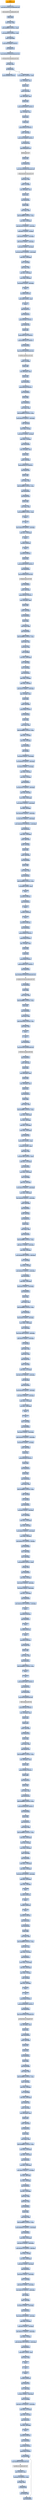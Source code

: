 digraph G {
node[shape=rectangle,style=filled,fillcolor=lightsteelblue,color=lightsteelblue]
bgcolor="transparent"
a0x0040229dcall_0x00401016[label="start\ncall 0x00401016",color="lightgrey",fillcolor="orange"];
a0x00401016jmp_GetCurrentProcess_kernel32_dll[label="0x00401016\njmp GetCurrentProcess@kernel32.dll"];
GetCurrentProcess_kernel32_dll[label="GetCurrentProcess@kernel32.dll",color="lightgrey",fillcolor="lightgrey"];
a0x004022a2pushl_ebp[label="0x004022a2\npushl %ebp"];
a0x004022a3movl_esp_ebp[label="0x004022a3\nmovl %esp, %ebp"];
a0x004022a5addl_0xffffff64UINT32_esp[label="0x004022a5\naddl $0xffffff64<UINT32>, %esp"];
a0x004022absubl_0x464352UINT32_edi[label="0x004022ab\nsubl $0x464352<UINT32>, %edi"];
a0x004022b1pushl__360ebp_[label="0x004022b1\npushl -360(%ebp)"];
a0x004022b7pushl_0xca26baf4UINT32[label="0x004022b7\npushl $0xca26baf4<UINT32>"];
a0x004022bccall_0x0040101c[label="0x004022bc\ncall 0x0040101c"];
a0x0040101cjmp_SetWindowPlacement_user32_dll[label="0x0040101c\njmp SetWindowPlacement@user32.dll"];
SetWindowPlacement_user32_dll[label="SetWindowPlacement@user32.dll",color="lightgrey",fillcolor="lightgrey"];
a0x004022c1orl_eax_eax[label="0x004022c1\norl %eax, %eax"];
a0x004022c3je_0x00401a0d[label="0x004022c3\nje 0x00401a0d"];
a0x004022c9pushl_0x6b6dUINT32[label="0x004022c9\npushl $0x6b6d<UINT32>"];
a0x00401a0dmovl_0x3867UINT32_edi[label="0x00401a0d\nmovl $0x3867<UINT32>, %edi"];
a0x00401a12leal__228ebp__ecx[label="0x00401a12\nleal -228(%ebp), %ecx"];
a0x00401a18pushl_ecx[label="0x00401a18\npushl %ecx"];
a0x00401a19pushl__504ebp_[label="0x00401a19\npushl -504(%ebp)"];
a0x00401a1fleal__188ebp__eax[label="0x00401a1f\nleal -188(%ebp), %eax"];
a0x00401a25pushl_eax[label="0x00401a25\npushl %eax"];
a0x00401a26pushl_0xb0450492UINT32[label="0x00401a26\npushl $0xb0450492<UINT32>"];
a0x00401a2bleal__16ebp__ecx[label="0x00401a2b\nleal -16(%ebp), %ecx"];
a0x00401a2epushl_ecx[label="0x00401a2e\npushl %ecx"];
a0x00401a2fpushl_esi[label="0x00401a2f\npushl %esi"];
a0x00401a30pushl_0x6479UINT32[label="0x00401a30\npushl $0x6479<UINT32>"];
a0x00401a35pushl__164ebp_[label="0x00401a35\npushl -164(%ebp)"];
a0x00401a3bpushl_0xc204db6bUINT32[label="0x00401a3b\npushl $0xc204db6b<UINT32>"];
a0x00401a40call_0x004011f0[label="0x00401a40\ncall 0x004011f0"];
a0x004011f0jmp_BitBlt_gdi32_dll[label="0x004011f0\njmp BitBlt@gdi32.dll"];
BitBlt_gdi32_dll[label="BitBlt@gdi32.dll",color="lightgrey",fillcolor="lightgrey"];
a0x00401a45pushl_edi[label="0x00401a45\npushl %edi"];
a0x00401a46call_0x004011f6[label="0x00401a46\ncall 0x004011f6"];
a0x004011f6jmp_GetSystemMetrics_user32_dll[label="0x004011f6\njmp GetSystemMetrics@user32.dll"];
GetSystemMetrics_user32_dll[label="GetSystemMetrics@user32.dll",color="lightgrey",fillcolor="lightgrey"];
a0x00401a4bsubl_ecx_edi[label="0x00401a4b\nsubl %ecx, %edi"];
a0x00401a4dpushl__472ebp_[label="0x00401a4d\npushl -472(%ebp)"];
a0x00401a53leal__448ebp__ecx[label="0x00401a53\nleal -448(%ebp), %ecx"];
a0x00401a59pushl_ecx[label="0x00401a59\npushl %ecx"];
a0x00401a5acall_0x004026b1[label="0x00401a5a\ncall 0x004026b1"];
a0x004026b1pushl_ebp[label="0x004026b1\npushl %ebp"];
a0x004026b2movl_esp_ebp[label="0x004026b2\nmovl %esp, %ebp"];
a0x004026b4addl_0xffffff38UINT32_esp[label="0x004026b4\naddl $0xffffff38<UINT32>, %esp"];
a0x004026baadcl_edi__116ebp_[label="0x004026ba\nadcl %edi, -116(%ebp)"];
a0x004026bdsubl_0x7931UINT32__104ebp_[label="0x004026bd\nsubl $0x7931<UINT32>, -104(%ebp)"];
a0x004026c4sbbl_0x41UINT8__4ebp_[label="0x004026c4\nsbbl $0x41<UINT8>, -4(%ebp)"];
a0x004026c8andl_0x49UINT8__152ebp_[label="0x004026c8\nandl $0x49<UINT8>, -152(%ebp)"];
a0x004026cfaddl_0x4eUINT8__148ebp_[label="0x004026cf\naddl $0x4e<UINT8>, -148(%ebp)"];
a0x004026d6andl_0x0UINT8__56ebp_[label="0x004026d6\nandl $0x0<UINT8>, -56(%ebp)"];
a0x004026dasbbl_0x764357UINT32__192ebp_[label="0x004026da\nsbbl $0x764357<UINT32>, -192(%ebp)"];
a0x004026e4sbbl_ecx__128ebp_[label="0x004026e4\nsbbl %ecx, -128(%ebp)"];
a0x004026e7notl__116ebp_[label="0x004026e7\nnotl -116(%ebp)"];
a0x004026easbbl_ecx_ebx[label="0x004026ea\nsbbl %ecx, %ebx"];
a0x004026ecsubl_esi__120ebp_[label="0x004026ec\nsubl %esi, -120(%ebp)"];
a0x004026efmovl_eax__56ebp_[label="0x004026ef\nmovl %eax, -56(%ebp)"];
a0x004026f2subl_0x59UINT8__36ebp_[label="0x004026f2\nsubl $0x59<UINT8>, -36(%ebp)"];
a0x004026f6leave_[label="0x004026f6\nleave "];
a0x004026f7ret_0x8UINT16[label="0x004026f7\nret $0x8<UINT16>"];
a0x00401a5fandl_0x6fUINT8_edi[label="0x00401a5f\nandl $0x6f<UINT8>, %edi"];
a0x00401a62leave_[label="0x00401a62\nleave "];
a0x00401a63jmp_0x004027c1[label="0x00401a63\njmp 0x004027c1"];
a0x004027c1call_0x00409101[label="0x004027c1\ncall 0x00409101"];
a0x00409101pushl_0x3262UINT32[label="0x00409101\npushl $0x3262<UINT32>"];
a0x00409106jmp_0x00407b95[label="0x00409106\njmp 0x00407b95"];
a0x00407b95pushl_edi[label="0x00407b95\npushl %edi"];
a0x00407b96pushl_0x674c53UINT32[label="0x00407b96\npushl $0x674c53<UINT32>"];
a0x00407b9bpushl_0x8f67d513UINT32[label="0x00407b9b\npushl $0x8f67d513<UINT32>"];
a0x00407ba0call_0x0040381e[label="0x00407ba0\ncall 0x0040381e"];
a0x0040381ejmp_SendMessageW_user32_dll[label="0x0040381e\njmp SendMessageW@user32.dll"];
SendMessageW_user32_dll[label="SendMessageW@user32.dll",color="lightgrey",fillcolor="lightgrey"];
a0x00407ba5pushl__212ebp_[label="0x00407ba5\npushl -212(%ebp)"];
a0x00407babpushl_edi[label="0x00407bab\npushl %edi"];
a0x00407bacleal__268ebp__eax[label="0x00407bac\nleal -268(%ebp), %eax"];
a0x00407bb2pushl_eax[label="0x00407bb2\npushl %eax"];
a0x00407bb3jmp_0x00406ece[label="0x00407bb3\njmp 0x00406ece"];
a0x00406ecepushl_0x4c4eUINT32[label="0x00406ece\npushl $0x4c4e<UINT32>"];
a0x00406ed3call_0x00406e21[label="0x00406ed3\ncall 0x00406e21"];
a0x00406e21pushl_ebp[label="0x00406e21\npushl %ebp"];
a0x00406e22jmp_0x0040b70f[label="0x00406e22\njmp 0x0040b70f"];
a0x0040b70fmovl_esp_ebp[label="0x0040b70f\nmovl %esp, %ebp"];
a0x0040b711addl_0xffffff10UINT32_esp[label="0x0040b711\naddl $0xffffff10<UINT32>, %esp"];
a0x0040b717addl_0x6c35UINT32__40ebp_[label="0x0040b717\naddl $0x6c35<UINT32>, -40(%ebp)"];
a0x0040b71enegl__56ebp_[label="0x0040b71e\nnegl -56(%ebp)"];
a0x0040b721andl_ebx__8ebp_[label="0x0040b721\nandl %ebx, -8(%ebp)"];
a0x0040b724andl_0x52UINT8__8ebp_[label="0x0040b724\nandl $0x52<UINT8>, -8(%ebp)"];
a0x0040b728adcl_ecx__72ebp_[label="0x0040b728\nadcl %ecx, -72(%ebp)"];
a0x0040b72bjmp_0x004090e6[label="0x0040b72b\njmp 0x004090e6"];
a0x004090e6leal__232ebp__ecx[label="0x004090e6\nleal -232(%ebp), %ecx"];
a0x004090ecpushl_ecx[label="0x004090ec\npushl %ecx"];
a0x004090edpushl__476ebp_[label="0x004090ed\npushl -476(%ebp)"];
a0x004090f3pushl_0x4e4751UINT32[label="0x004090f3\npushl $0x4e4751<UINT32>"];
a0x004090f8call_0x00407625[label="0x004090f8\ncall 0x00407625"];
a0x00407625pushl_ebp[label="0x00407625\npushl %ebp"];
a0x00407626movl_esp_ebp[label="0x00407626\nmovl %esp, %ebp"];
a0x00407628addl_0xffffff34UINT32_esp[label="0x00407628\naddl $0xffffff34<UINT32>, %esp"];
a0x0040762ejmp_0x00406e0e[label="0x0040762e\njmp 0x00406e0e"];
a0x00406e0ecall_0x0040761d[label="0x00406e0e\ncall 0x0040761d"];
a0x0040761dpushl_ebp[label="0x0040761d\npushl %ebp"];
a0x0040761emovl_esp_ebp[label="0x0040761e\nmovl %esp, %ebp"];
a0x00407620addl_0xffffff80UINT8_esp[label="0x00407620\naddl $0xffffff80<UINT8>, %esp"];
a0x00407623leave_[label="0x00407623\nleave "];
a0x00407624ret[label="0x00407624\nret"];
a0x00406e13movl_0x6156UINT32__44ebp_[label="0x00406e13\nmovl $0x6156<UINT32>, -44(%ebp)"];
a0x00406e1aaddl_ecx__128ebp_[label="0x00406e1a\naddl %ecx, -128(%ebp)"];
a0x00406e1dleave_[label="0x00406e1d\nleave "];
a0x00406e1eret_0xcUINT16[label="0x00406e1e\nret $0xc<UINT16>"];
a0x004090fdleave_[label="0x004090fd\nleave "];
a0x004090feret_0x10UINT16[label="0x004090fe\nret $0x10<UINT16>"];
a0x00406ed8pushl_eax[label="0x00406ed8\npushl %eax"];
a0x00406ed9pushl_0xb0e79d78UINT32[label="0x00406ed9\npushl $0xb0e79d78<UINT32>"];
a0x00406edecall_0x00403824[label="0x00406ede\ncall 0x00403824"];
a0x00403824jmp_GetDlgItem_user32_dll[label="0x00403824\njmp GetDlgItem@user32.dll"];
GetDlgItem_user32_dll[label="GetDlgItem@user32.dll",color="lightgrey",fillcolor="lightgrey"];
a0x00406ee3jmp_0x00409b33[label="0x00406ee3\njmp 0x00409b33"];
a0x00409b33pushl__320ebp_[label="0x00409b33\npushl -320(%ebp)"];
a0x00409b39pushl_0x544cUINT32[label="0x00409b39\npushl $0x544c<UINT32>"];
a0x00409b3eleal__220ebp__edx[label="0x00409b3e\nleal -220(%ebp), %edx"];
a0x00409b44pushl_edx[label="0x00409b44\npushl %edx"];
a0x00409b45pushl__424ebp_[label="0x00409b45\npushl -424(%ebp)"];
a0x00409b4bcall_0x0040b0cd[label="0x00409b4b\ncall 0x0040b0cd"];
a0x0040b0cdpushl_ebp[label="0x0040b0cd\npushl %ebp"];
a0x0040b0cemovl_esp_ebp[label="0x0040b0ce\nmovl %esp, %ebp"];
a0x0040b0d0jmp_0x004049a6[label="0x0040b0d0\njmp 0x004049a6"];
a0x004049a6addl_0xffffff34UINT32_esp[label="0x004049a6\naddl $0xffffff34<UINT32>, %esp"];
a0x004049acsbbl_edx_edi[label="0x004049ac\nsbbl %edx, %edi"];
a0x004049aesubl_ecx_esi[label="0x004049ae\nsubl %ecx, %esi"];
a0x004049b0decl__52ebp_[label="0x004049b0\ndecl -52(%ebp)"];
a0x004049b3xorl_ecx__200ebp_[label="0x004049b3\nxorl %ecx, -200(%ebp)"];
a0x004049b9notl__196ebp_[label="0x004049b9\nnotl -196(%ebp)"];
a0x004049bfnotl__124ebp_[label="0x004049bf\nnotl -124(%ebp)"];
a0x004049c2jmp_0x00404de8[label="0x004049c2\njmp 0x00404de8"];
a0x00404de8adcl_edi__72ebp_[label="0x00404de8\nadcl %edi, -72(%ebp)"];
a0x00404debaddl_ebx__40ebp_[label="0x00404deb\naddl %ebx, -40(%ebp)"];
a0x00404deeandl_0x50UINT8__148ebp_[label="0x00404dee\nandl $0x50<UINT8>, -148(%ebp)"];
a0x00404df5leal__24ebp__edx[label="0x00404df5\nleal -24(%ebp), %edx"];
a0x00404df8pushl_edx[label="0x00404df8\npushl %edx"];
a0x00404df9pushl__456ebp_[label="0x00404df9\npushl -456(%ebp)"];
a0x00404dffpushl_0x65UINT8[label="0x00404dff\npushl $0x65<UINT8>"];
a0x00404e01call_0x00404fe4[label="0x00404e01\ncall 0x00404fe4"];
a0x00404fe4pushl_ebp[label="0x00404fe4\npushl %ebp"];
a0x00404fe5movl_esp_ebp[label="0x00404fe5\nmovl %esp, %ebp"];
a0x00404fe7addl_0xffffff00UINT32_esp[label="0x00404fe7\naddl $0xffffff00<UINT32>, %esp"];
a0x00404fedsbbl_edi__12ebp_[label="0x00404fed\nsbbl %edi, -12(%ebp)"];
a0x00404ff0subl_edi__56ebp_[label="0x00404ff0\nsubl %edi, -56(%ebp)"];
a0x00404ff3jmp_0x004065b3[label="0x00404ff3\njmp 0x004065b3"];
a0x004065b3notl__8ebp_[label="0x004065b3\nnotl -8(%ebp)"];
a0x004065b6xorl_0x0UINT8__220ebp_[label="0x004065b6\nxorl $0x0<UINT8>, -220(%ebp)"];
a0x004065bdxorl_0x654dUINT32__80ebp_[label="0x004065bd\nxorl $0x654d<UINT32>, -80(%ebp)"];
a0x004065c4orl_0x44UINT8__176ebp_[label="0x004065c4\norl $0x44<UINT8>, -176(%ebp)"];
a0x004065cbsbbl_ebx__28ebp_[label="0x004065cb\nsbbl %ebx, -28(%ebp)"];
a0x004065cesubl_eax__12ebp_[label="0x004065ce\nsubl %eax, -12(%ebp)"];
a0x004065d1jmp_0x00406142[label="0x004065d1\njmp 0x00406142"];
a0x00406142xorl_0x7657UINT32__36ebp_[label="0x00406142\nxorl $0x7657<UINT32>, -36(%ebp)"];
a0x00406149andl_edi__88ebp_[label="0x00406149\nandl %edi, -88(%ebp)"];
a0x0040614cmovl_ebx__164ebp_[label="0x0040614c\nmovl %ebx, -164(%ebp)"];
a0x00406152movl_0x65UINT32__204ebp_[label="0x00406152\nmovl $0x65<UINT32>, -204(%ebp)"];
a0x0040615corl_ebx__84ebp_[label="0x0040615c\norl %ebx, -84(%ebp)"];
a0x0040615fxorl_0x326eUINT32__256ebp_[label="0x0040615f\nxorl $0x326e<UINT32>, -256(%ebp)"];
a0x00406169orl_0x706cUINT32__248ebp_[label="0x00406169\norl $0x706c<UINT32>, -248(%ebp)"];
a0x00406173movl_0x6c504779UINT32__116ebp_[label="0x00406173\nmovl $0x6c504779<UINT32>, -116(%ebp)"];
a0x0040617ajmp_0x0040b4aa[label="0x0040617a\njmp 0x0040b4aa"];
a0x0040b4aaadcl_edi__228ebp_[label="0x0040b4aa\nadcl %edi, -228(%ebp)"];
a0x0040b4b0pushl__396ebp_[label="0x0040b4b0\npushl -396(%ebp)"];
a0x0040b4b6pushl__20ebp_[label="0x0040b4b6\npushl -20(%ebp)"];
a0x0040b4b9pushl_ebx[label="0x0040b4b9\npushl %ebx"];
a0x0040b4bapushl__188ebp_[label="0x0040b4ba\npushl -188(%ebp)"];
a0x0040b4c0call_0x0040b90e[label="0x0040b4c0\ncall 0x0040b90e"];
a0x0040b90epushl_ebp[label="0x0040b90e\npushl %ebp"];
a0x0040b90fmovl_esp_ebp[label="0x0040b90f\nmovl %esp, %ebp"];
a0x0040b911jmp_0x00404fd7[label="0x0040b911\njmp 0x00404fd7"];
a0x00404fd7addl_0xffffff40UINT32_esp[label="0x00404fd7\naddl $0xffffff40<UINT32>, %esp"];
a0x00404fddxorl_0x69UINT8_ecx[label="0x00404fdd\nxorl $0x69<UINT8>, %ecx"];
a0x00404fe0leave_[label="0x00404fe0\nleave "];
a0x00404fe1ret_0x10UINT16[label="0x00404fe1\nret $0x10<UINT16>"];
a0x0040b4c5jmp_0x0040b0c9[label="0x0040b4c5\njmp 0x0040b0c9"];
a0x0040b0c9leave_[label="0x0040b0c9\nleave "];
a0x0040b0caret_0xcUINT16[label="0x0040b0ca\nret $0xc<UINT16>"];
a0x00404e06leave_[label="0x00404e06\nleave "];
a0x00404e07ret_0x10UINT16[label="0x00404e07\nret $0x10<UINT16>"];
a0x00409b50jmp_0x0040afa3[label="0x00409b50\njmp 0x0040afa3"];
a0x0040afa3pushl_0x6d52UINT32[label="0x0040afa3\npushl $0x6d52<UINT32>"];
a0x0040afa8pushl_0x59UINT8[label="0x0040afa8\npushl $0x59<UINT8>"];
a0x0040afaaleal__76ebp__edx[label="0x0040afaa\nleal -76(%ebp), %edx"];
a0x0040afadpushl_edx[label="0x0040afad\npushl %edx"];
a0x0040afaepushl_esi[label="0x0040afae\npushl %esi"];
a0x0040afafpushl_0x46UINT8[label="0x0040afaf\npushl $0x46<UINT8>"];
a0x0040afb1pushl_0xdd47af11UINT32[label="0x0040afb1\npushl $0xdd47af11<UINT32>"];
a0x0040afb6call_0x0040382a[label="0x0040afb6\ncall 0x0040382a"];
a0x0040382ajmp_MultiByteToWideChar_kernel32_dll[label="0x0040382a\njmp MultiByteToWideChar@kernel32.dll"];
MultiByteToWideChar_kernel32_dll[label="MultiByteToWideChar@kernel32.dll",color="lightgrey",fillcolor="lightgrey"];
a0x0040afbbcall_0x004099cf[label="0x0040afbb\ncall 0x004099cf"];
a0x004099cfpushl_ebp[label="0x004099cf\npushl %ebp"];
a0x004099d0movl_esp_ebp[label="0x004099d0\nmovl %esp, %ebp"];
a0x004099d2addl_0xffffff3cUINT32_esp[label="0x004099d2\naddl $0xffffff3c<UINT32>, %esp"];
a0x004099d8decl_eax[label="0x004099d8\ndecl %eax"];
a0x004099d9jmp_0x0040b902[label="0x004099d9\njmp 0x0040b902"];
a0x0040b902adcl_ecx_edi[label="0x0040b902\nadcl %ecx, %edi"];
a0x0040b904addl_0x6c4848UINT32_esi[label="0x0040b904\naddl $0x6c4848<UINT32>, %esi"];
a0x0040b90asubl_ebx_eax[label="0x0040b90a\nsubl %ebx, %eax"];
a0x0040b90cleave_[label="0x0040b90c\nleave "];
a0x0040b90dret[label="0x0040b90d\nret"];
a0x0040afc0call_0x00403830[label="0x0040afc0\ncall 0x00403830"];
a0x00403830jmp_GetTickCount_kernel32_dll[label="0x00403830\njmp GetTickCount@kernel32.dll"];
GetTickCount_kernel32_dll[label="GetTickCount@kernel32.dll",color="lightgrey",fillcolor="lightgrey"];
a0x0040afc5jmp_0x0040637f[label="0x0040afc5\njmp 0x0040637f"];
a0x0040637fpushl__400ebp_[label="0x0040637f\npushl -400(%ebp)"];
a0x00406385pushl_ebx[label="0x00406385\npushl %ebx"];
a0x00406386leal__456ebp__edx[label="0x00406386\nleal -456(%ebp), %edx"];
a0x0040638cpushl_edx[label="0x0040638c\npushl %edx"];
a0x0040638dleal__184ebp__ecx[label="0x0040638d\nleal -184(%ebp), %ecx"];
a0x00406393pushl_ecx[label="0x00406393\npushl %ecx"];
a0x00406394call_0x00408a75[label="0x00406394\ncall 0x00408a75"];
a0x00408a75pushl_ebp[label="0x00408a75\npushl %ebp"];
a0x00408a76movl_esp_ebp[label="0x00408a76\nmovl %esp, %ebp"];
a0x00408a78addl_0xffffff1cUINT32_esp[label="0x00408a78\naddl $0xffffff1c<UINT32>, %esp"];
a0x00408a7emovl_esi__168ebp_[label="0x00408a7e\nmovl %esi, -168(%ebp)"];
a0x00408a84orl_ecx__56ebp_[label="0x00408a84\norl %ecx, -56(%ebp)"];
a0x00408a87adcl_esi__132ebp_[label="0x00408a87\nadcl %esi, -132(%ebp)"];
a0x00408a8dsbbl_edx__184ebp_[label="0x00408a8d\nsbbl %edx, -184(%ebp)"];
a0x00408a93jmp_0x004076d7[label="0x00408a93\njmp 0x004076d7"];
a0x004076d7andl_0x52UINT8_eax[label="0x004076d7\nandl $0x52<UINT8>, %eax"];
a0x004076daorl_0x32UINT8_edx[label="0x004076da\norl $0x32<UINT8>, %edx"];
a0x004076ddadcl_eax_ecx[label="0x004076dd\nadcl %eax, %ecx"];
a0x004076dfxorl_0x736dUINT32_edx[label="0x004076df\nxorl $0x736d<UINT32>, %edx"];
a0x004076e5addl_ecx__132ebp_[label="0x004076e5\naddl %ecx, -132(%ebp)"];
a0x004076ebjmp_0x004085e6[label="0x004076eb\njmp 0x004085e6"];
a0x004085e6adcl_eax__100ebp_[label="0x004085e6\nadcl %eax, -100(%ebp)"];
a0x004085e9decl__192ebp_[label="0x004085e9\ndecl -192(%ebp)"];
a0x004085efaddl_esi__60ebp_[label="0x004085ef\naddl %esi, -60(%ebp)"];
a0x004085f2movl_0x54UINT32__100ebp_[label="0x004085f2\nmovl $0x54<UINT32>, -100(%ebp)"];
a0x004085f9adcl_eax__168ebp_[label="0x004085f9\nadcl %eax, -168(%ebp)"];
a0x004085ffadcl_0x636fUINT32__104ebp_[label="0x004085ff\nadcl $0x636f<UINT32>, -104(%ebp)"];
a0x00408606pushl__308ebp_[label="0x00408606\npushl -308(%ebp)"];
a0x0040860cjmp_0x004099c3[label="0x0040860c\njmp 0x004099c3"];
a0x004099c3pushl__56ebp_[label="0x004099c3\npushl -56(%ebp)"];
a0x004099c6call_0x00404701[label="0x004099c6\ncall 0x00404701"];
a0x00404701pushl_ebp[label="0x00404701\npushl %ebp"];
a0x00404702movl_esp_ebp[label="0x00404702\nmovl %esp, %ebp"];
a0x00404704jmp_0x00408ee5[label="0x00404704\njmp 0x00408ee5"];
a0x00408ee5addl_0xffffff0cUINT32_esp[label="0x00408ee5\naddl $0xffffff0c<UINT32>, %esp"];
a0x00408eebaddl_0x71UINT8__220ebp_[label="0x00408eeb\naddl $0x71<UINT8>, -220(%ebp)"];
a0x00408ef2adcl_eax__36ebp_[label="0x00408ef2\nadcl %eax, -36(%ebp)"];
a0x00408ef5movl_0x4b654bUINT32__68ebp_[label="0x00408ef5\nmovl $0x4b654b<UINT32>, -68(%ebp)"];
a0x00408efcincl__116ebp_[label="0x00408efc\nincl -116(%ebp)"];
a0x00408effxorl_ecx__4ebp_[label="0x00408eff\nxorl %ecx, -4(%ebp)"];
a0x00408f02movl_0x4a31UINT32__120ebp_[label="0x00408f02\nmovl $0x4a31<UINT32>, -120(%ebp)"];
a0x00408f09jmp_0x004098a7[label="0x00408f09\njmp 0x004098a7"];
a0x004098a7subl_edx__156ebp_[label="0x004098a7\nsubl %edx, -156(%ebp)"];
a0x004098adaddl_0x0UINT8__232ebp_[label="0x004098ad\naddl $0x0<UINT8>, -232(%ebp)"];
a0x004098b4call_0x00406276[label="0x004098b4\ncall 0x00406276"];
a0x00406276pushl_ebp[label="0x00406276\npushl %ebp"];
a0x00406277movl_esp_ebp[label="0x00406277\nmovl %esp, %ebp"];
a0x00406279addl_0xffffff00UINT32_esp[label="0x00406279\naddl $0xffffff00<UINT32>, %esp"];
a0x0040627fjmp_0x00403b09[label="0x0040627f\njmp 0x00403b09"];
a0x00403b09andl_0x64UINT8__84ebp_[label="0x00403b09\nandl $0x64<UINT8>, -84(%ebp)"];
a0x00403b0dmovl_ebx__236ebp_[label="0x00403b0d\nmovl %ebx, -236(%ebp)"];
a0x00403b13decl__196ebp_[label="0x00403b13\ndecl -196(%ebp)"];
a0x00403b19movl_0x746bUINT32__48ebp_[label="0x00403b19\nmovl $0x746b<UINT32>, -48(%ebp)"];
a0x00403b20addl_0x33UINT8__216ebp_[label="0x00403b20\naddl $0x33<UINT8>, -216(%ebp)"];
a0x00403b27incl__84ebp_[label="0x00403b27\nincl -84(%ebp)"];
a0x00403b2asbbl_edx_ebx[label="0x00403b2a\nsbbl %edx, %ebx"];
a0x00403b2candl_edi_edx[label="0x00403b2c\nandl %edi, %edx"];
a0x00403b2ejmp_0x00407be1[label="0x00403b2e\njmp 0x00407be1"];
a0x00407be1negl__256ebp_[label="0x00407be1\nnegl -256(%ebp)"];
a0x00407be7andl_eax__212ebp_[label="0x00407be7\nandl %eax, -212(%ebp)"];
a0x00407bedxorl_0x7432UINT32__128ebp_[label="0x00407bed\nxorl $0x7432<UINT32>, -128(%ebp)"];
a0x00407bf4decl__96ebp_[label="0x00407bf4\ndecl -96(%ebp)"];
a0x00407bf7jmp_0x004046e5[label="0x00407bf7\njmp 0x004046e5"];
a0x004046e5andl_0x4438UINT32__28ebp_[label="0x004046e5\nandl $0x4438<UINT32>, -28(%ebp)"];
a0x004046ecmovl_0x0UINT32__116ebp_[label="0x004046ec\nmovl $0x0<UINT32>, -116(%ebp)"];
a0x004046f3addl_eax__176ebp_[label="0x004046f3\naddl %eax, -176(%ebp)"];
a0x004046f9xorl_ecx__148ebp_[label="0x004046f9\nxorl %ecx, -148(%ebp)"];
a0x004046ffleave_[label="0x004046ff\nleave "];
a0x00404700ret[label="0x00404700\nret"];
a0x004098b9decl__116ebp_[label="0x004098b9\ndecl -116(%ebp)"];
a0x004098bcjmp_0x00406b59[label="0x004098bc\njmp 0x00406b59"];
a0x00406b59adcl_0x0UINT8__184ebp_[label="0x00406b59\nadcl $0x0<UINT8>, -184(%ebp)"];
a0x00406b60addl_0x5635UINT32__204ebp_[label="0x00406b60\naddl $0x5635<UINT32>, -204(%ebp)"];
a0x00406b6asubl_0x36UINT8__12ebp_[label="0x00406b6a\nsubl $0x36<UINT8>, -12(%ebp)"];
a0x00406b6epushl__448ebp_[label="0x00406b6e\npushl -448(%ebp)"];
a0x00406b74pushl_esi[label="0x00406b74\npushl %esi"];
a0x00406b75pushl_0x544bUINT32[label="0x00406b75\npushl $0x544b<UINT32>"];
a0x00406b7apushl_edi[label="0x00406b7a\npushl %edi"];
a0x00406b7bcall_0x00409c24[label="0x00406b7b\ncall 0x00409c24"];
a0x00409c24pushl_ebp[label="0x00409c24\npushl %ebp"];
a0x00409c25jmp_0x004046ad[label="0x00409c25\njmp 0x004046ad"];
a0x004046admovl_esp_ebp[label="0x004046ad\nmovl %esp, %ebp"];
a0x004046afaddl_0xffffff20UINT32_esp[label="0x004046af\naddl $0xffffff20<UINT32>, %esp"];
a0x004046b5negl__24ebp_[label="0x004046b5\nnegl -24(%ebp)"];
a0x004046b8incl__52ebp_[label="0x004046b8\nincl -52(%ebp)"];
a0x004046bbjmp_0x00409a91[label="0x004046bb\njmp 0x00409a91"];
a0x00409a91adcl_0x0UINT8__36ebp_[label="0x00409a91\nadcl $0x0<UINT8>, -36(%ebp)"];
a0x00409a95notl__108ebp_[label="0x00409a95\nnotl -108(%ebp)"];
a0x00409a98sbbl_ecx__124ebp_[label="0x00409a98\nsbbl %ecx, -124(%ebp)"];
a0x00409a9bxorl_edi__84ebp_[label="0x00409a9b\nxorl %edi, -84(%ebp)"];
a0x00409a9emovl_0x65UINT32__192ebp_[label="0x00409a9e\nmovl $0x65<UINT32>, -192(%ebp)"];
a0x00409aa8movl_edx__84ebp_[label="0x00409aa8\nmovl %edx, -84(%ebp)"];
a0x00409aabsubl_0x624731UINT32__8ebp_[label="0x00409aab\nsubl $0x624731<UINT32>, -8(%ebp)"];
a0x00409ab2jmp_0x00403bab[label="0x00409ab2\njmp 0x00403bab"];
a0x00403babdecl__168ebp_[label="0x00403bab\ndecl -168(%ebp)"];
a0x00403bb1decl__160ebp_[label="0x00403bb1\ndecl -160(%ebp)"];
a0x00403bb7subl_0x6b48UINT32_ebx[label="0x00403bb7\nsubl $0x6b48<UINT32>, %ebx"];
a0x00403bbdorl_edi_esi[label="0x00403bbd\norl %edi, %esi"];
a0x00403bbfjmp_0x004062b0[label="0x00403bbf\njmp 0x004062b0"];
a0x004062b0adcl_edx__24ebp_[label="0x004062b0\nadcl %edx, -24(%ebp)"];
a0x004062b3movl_0x0UINT32__68ebp_[label="0x004062b3\nmovl $0x0<UINT32>, -68(%ebp)"];
a0x004062basbbl_0x0UINT8__168ebp_[label="0x004062ba\nsbbl $0x0<UINT8>, -168(%ebp)"];
a0x004062c1xorl_esi__100ebp_[label="0x004062c1\nxorl %esi, -100(%ebp)"];
a0x004062c4jmp_0x0040626b[label="0x004062c4\njmp 0x0040626b"];
a0x0040626bmovl_0x31415247UINT32__24ebp_[label="0x0040626b\nmovl $0x31415247<UINT32>, -24(%ebp)"];
a0x00406272leave_[label="0x00406272\nleave "];
a0x00406273ret_0x10UINT16[label="0x00406273\nret $0x10<UINT16>"];
a0x00406b80jmp_0x00408a71[label="0x00406b80\njmp 0x00408a71"];
a0x00408a71leave_[label="0x00408a71\nleave "];
a0x00408a72ret_0x8UINT16[label="0x00408a72\nret $0x8<UINT16>"];
a0x004099cbleave_[label="0x004099cb\nleave "];
a0x004099ccret_0x10UINT16[label="0x004099cc\nret $0x10<UINT16>"];
a0x00406399call_0x00407450[label="0x00406399\ncall 0x00407450"];
a0x00407450pushl_ebp[label="0x00407450\npushl %ebp"];
a0x00407451movl_esp_ebp[label="0x00407451\nmovl %esp, %ebp"];
a0x00407453jmp_0x00409c1c[label="0x00407453\njmp 0x00409c1c"];
a0x00409c1caddl_0xffffff20UINT32_esp[label="0x00409c1c\naddl $0xffffff20<UINT32>, %esp"];
a0x00409c22leave_[label="0x00409c22\nleave "];
a0x00409c23ret[label="0x00409c23\nret"];
a0x0040639epushl_0xe8741891UINT32[label="0x0040639e\npushl $0xe8741891<UINT32>"];
a0x004063a3jmp_0x00407554[label="0x004063a3\njmp 0x00407554"];
a0x00407554call_0x00403836[label="0x00407554\ncall 0x00403836"];
a0x00403836jmp_SetEvent_kernel32_dll[label="0x00403836\njmp SetEvent@kernel32.dll"];
SetEvent_kernel32_dll[label="SetEvent@kernel32.dll",color="lightgrey",fillcolor="lightgrey"];
a0x00407559pushl_0x314bUINT32[label="0x00407559\npushl $0x314b<UINT32>"];
a0x0040755eleal__132ebp__eax[label="0x0040755e\nleal -132(%ebp), %eax"];
a0x00407564pushl_eax[label="0x00407564\npushl %eax"];
a0x00407565pushl_ecx[label="0x00407565\npushl %ecx"];
a0x00407566pushl__348ebp_[label="0x00407566\npushl -348(%ebp)"];
a0x0040756ccall_0x004042ea[label="0x0040756c\ncall 0x004042ea"];
a0x004042eapushl_ebp[label="0x004042ea\npushl %ebp"];
a0x004042ebmovl_esp_ebp[label="0x004042eb\nmovl %esp, %ebp"];
a0x004042edjmp_0x00407434[label="0x004042ed\njmp 0x00407434"];
a0x00407434addl_0xffffff74UINT32_esp[label="0x00407434\naddl $0xffffff74<UINT32>, %esp"];
a0x0040743aleal__248ebp__edx[label="0x0040743a\nleal -248(%ebp), %edx"];
a0x00407440pushl_edx[label="0x00407440\npushl %edx"];
a0x00407441pushl_0x386aUINT32[label="0x00407441\npushl $0x386a<UINT32>"];
a0x00407446pushl_ebx[label="0x00407446\npushl %ebx"];
a0x00407447call_0x00408702[label="0x00407447\ncall 0x00408702"];
a0x00408702pushl_ebp[label="0x00408702\npushl %ebp"];
a0x00408703movl_esp_ebp[label="0x00408703\nmovl %esp, %ebp"];
a0x00408705jmp_0x004042d6[label="0x00408705\njmp 0x004042d6"];
a0x004042d6addl_0xffffff60UINT32_esp[label="0x004042d6\naddl $0xffffff60<UINT32>, %esp"];
a0x004042dcpushl_0x4a385246UINT32[label="0x004042dc\npushl $0x4a385246<UINT32>"];
a0x004042e1call_0x0040608e[label="0x004042e1\ncall 0x0040608e"];
a0x0040608epushl_ebp[label="0x0040608e\npushl %ebp"];
a0x0040608fjmp_0x00405224[label="0x0040608f\njmp 0x00405224"];
a0x00405224movl_esp_ebp[label="0x00405224\nmovl %esp, %ebp"];
a0x00405226addl_0xffffff44UINT32_esp[label="0x00405226\naddl $0xffffff44<UINT32>, %esp"];
a0x0040522csbbl_eax__100ebp_[label="0x0040522c\nsbbl %eax, -100(%ebp)"];
a0x0040522fsbbl_esi__8ebp_[label="0x0040522f\nsbbl %esi, -8(%ebp)"];
a0x00405232movl_ecx__16ebp_[label="0x00405232\nmovl %ecx, -16(%ebp)"];
a0x00405235negl__108ebp_[label="0x00405235\nnegl -108(%ebp)"];
a0x00405238jmp_0x004086e2[label="0x00405238\njmp 0x004086e2"];
a0x004086e2sbbl_eax__176ebp_[label="0x004086e2\nsbbl %eax, -176(%ebp)"];
a0x004086e8sbbl_edi__176ebp_[label="0x004086e8\nsbbl %edi, -176(%ebp)"];
a0x004086eesbbl_0x3168UINT32__64ebp_[label="0x004086ee\nsbbl $0x3168<UINT32>, -64(%ebp)"];
a0x004086f5andl_esi__152ebp_[label="0x004086f5\nandl %esi, -152(%ebp)"];
a0x004086fbmovl_esi__56ebp_[label="0x004086fb\nmovl %esi, -56(%ebp)"];
a0x004086feleave_[label="0x004086fe\nleave "];
a0x004086ffret_0x4UINT16[label="0x004086ff\nret $0x4<UINT16>"];
a0x004042e6leave_[label="0x004042e6\nleave "];
a0x004042e7ret_0xcUINT16[label="0x004042e7\nret $0xc<UINT16>"];
a0x0040744cleave_[label="0x0040744c\nleave "];
a0x0040744dret_0x10UINT16[label="0x0040744d\nret $0x10<UINT16>"];
a0x00407571jmp_0x0040a950[label="0x00407571\njmp 0x0040a950"];
a0x0040a950call_0x0040a56e[label="0x0040a950\ncall 0x0040a56e"];
a0x0040a56epushl_ebp[label="0x0040a56e\npushl %ebp"];
a0x0040a56fmovl_esp_ebp[label="0x0040a56f\nmovl %esp, %ebp"];
a0x0040a571addl_0xffffff58UINT32_esp[label="0x0040a571\naddl $0xffffff58<UINT32>, %esp"];
a0x0040a577subl_edi_edx[label="0x0040a577\nsubl %edi, %edx"];
a0x0040a579sbbl_eax__52ebp_[label="0x0040a579\nsbbl %eax, -52(%ebp)"];
a0x0040a57cjmp_0x0040607a[label="0x0040a57c\njmp 0x0040607a"];
a0x0040607amovl_eax__124ebp_[label="0x0040607a\nmovl %eax, -124(%ebp)"];
a0x0040607dsbbl_esi__164ebp_[label="0x0040607d\nsbbl %esi, -164(%ebp)"];
a0x00406083adcl_edi__72ebp_[label="0x00406083\nadcl %edi, -72(%ebp)"];
a0x00406086negl__24ebp_[label="0x00406086\nnegl -24(%ebp)"];
a0x00406089adcl_esi__60ebp_[label="0x00406089\nadcl %esi, -60(%ebp)"];
a0x0040608cleave_[label="0x0040608c\nleave "];
a0x0040608dret[label="0x0040608d\nret"];
a0x0040a955pushl_0x42UINT8[label="0x0040a955\npushl $0x42<UINT8>"];
a0x0040a957pushl_0xb4ebe280UINT32[label="0x0040a957\npushl $0xb4ebe280<UINT32>"];
a0x0040a95ccall_0x0040383c[label="0x0040a95c\ncall 0x0040383c"];
a0x0040383cjmp_GetTextMetricsW_gdi32_dll[label="0x0040383c\njmp GetTextMetricsW@gdi32.dll"];
GetTextMetricsW_gdi32_dll[label="GetTextMetricsW@gdi32.dll",color="lightgrey",fillcolor="lightgrey"];
a0x0040a961leal__292ebp__eax[label="0x0040a961\nleal -292(%ebp), %eax"];
a0x0040a967pushl_eax[label="0x0040a967\npushl %eax"];
a0x0040a968jmp_0x00408848[label="0x0040a968\njmp 0x00408848"];
a0x00408848pushl__400ebp_[label="0x00408848\npushl -400(%ebp)"];
a0x0040884epushl_esi[label="0x0040884e\npushl %esi"];
a0x0040884fpushl_ecx[label="0x0040884f\npushl %ecx"];
a0x00408850call_0x0040b43c[label="0x00408850\ncall 0x0040b43c"];
a0x0040b43cpushl_ebp[label="0x0040b43c\npushl %ebp"];
a0x0040b43djmp_0x0040489e[label="0x0040b43d\njmp 0x0040489e"];
a0x0040489emovl_esp_ebp[label="0x0040489e\nmovl %esp, %ebp"];
a0x004048a0addl_0xffffff24UINT32_esp[label="0x004048a0\naddl $0xffffff24<UINT32>, %esp"];
a0x004048a6negl__140ebp_[label="0x004048a6\nnegl -140(%ebp)"];
a0x004048acsbbl_esi__76ebp_[label="0x004048ac\nsbbl %esi, -76(%ebp)"];
a0x004048afincl__104ebp_[label="0x004048af\nincl -104(%ebp)"];
a0x004048b2sbbl_edi__100ebp_[label="0x004048b2\nsbbl %edi, -100(%ebp)"];
a0x004048b5jmp_0x00407a9a[label="0x004048b5\njmp 0x00407a9a"];
a0x00407a9apushl__432ebp_[label="0x00407a9a\npushl -432(%ebp)"];
a0x00407aa0leal__392ebp__ecx[label="0x00407aa0\nleal -392(%ebp), %ecx"];
a0x00407aa6pushl_ecx[label="0x00407aa6\npushl %ecx"];
a0x00407aa7pushl__188ebp_[label="0x00407aa7\npushl -188(%ebp)"];
a0x00407aadcall_0x00403c3c[label="0x00407aad\ncall 0x00403c3c"];
a0x00403c3cpushl_ebp[label="0x00403c3c\npushl %ebp"];
a0x00403c3dmovl_esp_ebp[label="0x00403c3d\nmovl %esp, %ebp"];
a0x00403c3faddl_0xffffff54UINT32_esp[label="0x00403c3f\naddl $0xffffff54<UINT32>, %esp"];
a0x00403c45movl_esi__116ebp_[label="0x00403c45\nmovl %esi, -116(%ebp)"];
a0x00403c48subl_edi__100ebp_[label="0x00403c48\nsubl %edi, -100(%ebp)"];
a0x00403c4bjmp_0x0040abb7[label="0x00403c4b\njmp 0x0040abb7"];
a0x0040abb7xorl_ecx__164ebp_[label="0x0040abb7\nxorl %ecx, -164(%ebp)"];
a0x0040abbdmovl_0x0UINT32__172ebp_[label="0x0040abbd\nmovl $0x0<UINT32>, -172(%ebp)"];
a0x0040abc7orl_eax__96ebp_[label="0x0040abc7\norl %eax, -96(%ebp)"];
a0x0040abcaorl_ecx__28ebp_[label="0x0040abca\norl %ecx, -28(%ebp)"];
a0x0040abcdjmp_0x0040b42c[label="0x0040abcd\njmp 0x0040b42c"];
a0x0040b42corl_esi__120ebp_[label="0x0040b42c\norl %esi, -120(%ebp)"];
a0x0040b42fsbbl_esi_ebx[label="0x0040b42f\nsbbl %esi, %ebx"];
a0x0040b431andl_esi_eax[label="0x0040b431\nandl %esi, %eax"];
a0x0040b433call_0x004090a2[label="0x0040b433\ncall 0x004090a2"];
a0x004090a2pushl_ebp[label="0x004090a2\npushl %ebp"];
a0x004090a3movl_esp_ebp[label="0x004090a3\nmovl %esp, %ebp"];
a0x004090a5addl_0xffffff14UINT32_esp[label="0x004090a5\naddl $0xffffff14<UINT32>, %esp"];
a0x004090abaddl_0x666e4cUINT32__216ebp_[label="0x004090ab\naddl $0x666e4c<UINT32>, -216(%ebp)"];
a0x004090b5jmp_0x00409ec3[label="0x004090b5\njmp 0x00409ec3"];
a0x00409ec3andl_ebx__152ebp_[label="0x00409ec3\nandl %ebx, -152(%ebp)"];
a0x00409ec9xorl_0x78UINT8__180ebp_[label="0x00409ec9\nxorl $0x78<UINT8>, -180(%ebp)"];
a0x00409ed0sbbl_0x456174UINT32__48ebp_[label="0x00409ed0\nsbbl $0x456174<UINT32>, -48(%ebp)"];
a0x00409ed7xorl_eax__4ebp_[label="0x00409ed7\nxorl %eax, -4(%ebp)"];
a0x00409edaxorl_ecx__184ebp_[label="0x00409eda\nxorl %ecx, -184(%ebp)"];
a0x00409ee0addl_0x0UINT8__84ebp_[label="0x00409ee0\naddl $0x0<UINT8>, -84(%ebp)"];
a0x00409ee4jmp_0x004061dc[label="0x00409ee4\njmp 0x004061dc"];
a0x004061dcandl_0x0UINT8__156ebp_[label="0x004061dc\nandl $0x0<UINT8>, -156(%ebp)"];
a0x004061e3decl__112ebp_[label="0x004061e3\ndecl -112(%ebp)"];
a0x004061e6andl_0x50UINT8__232ebp_[label="0x004061e6\nandl $0x50<UINT8>, -232(%ebp)"];
a0x004061edxorl_0x6733UINT32__136ebp_[label="0x004061ed\nxorl $0x6733<UINT32>, -136(%ebp)"];
a0x004061f7incl__4ebp_[label="0x004061f7\nincl -4(%ebp)"];
a0x004061fanegl__148ebp_[label="0x004061fa\nnegl -148(%ebp)"];
a0x00406200orl_0x34UINT8__132ebp_[label="0x00406200\norl $0x34<UINT8>, -132(%ebp)"];
a0x00406207jmp_0x004062ec[label="0x00406207\njmp 0x004062ec"];
a0x004062ecmovl_0x4e54UINT32__40ebp_[label="0x004062ec\nmovl $0x4e54<UINT32>, -40(%ebp)"];
a0x004062f3addl_ebx__52ebp_[label="0x004062f3\naddl %ebx, -52(%ebp)"];
a0x004062f6subl_0x0UINT8__20ebp_[label="0x004062f6\nsubl $0x0<UINT8>, -20(%ebp)"];
a0x004062faadcl_0x5372UINT32__204ebp_[label="0x004062fa\nadcl $0x5372<UINT32>, -204(%ebp)"];
a0x00406304xorl_eax__72ebp_[label="0x00406304\nxorl %eax, -72(%ebp)"];
a0x00406307addl_0x59647033UINT32__200ebp_[label="0x00406307\naddl $0x59647033<UINT32>, -200(%ebp)"];
a0x00406311jmp_0x00406a70[label="0x00406311\njmp 0x00406a70"];
a0x00406a70subl_0x6cUINT8_edi[label="0x00406a70\nsubl $0x6c<UINT8>, %edi"];
a0x00406a73xorl_ecx_eax[label="0x00406a73\nxorl %ecx, %eax"];
a0x00406a75leave_[label="0x00406a75\nleave "];
a0x00406a76ret[label="0x00406a76\nret"];
a0x0040b438leave_[label="0x0040b438\nleave "];
a0x0040b439ret_0xcUINT16[label="0x0040b439\nret $0xc<UINT16>"];
a0x00407ab2jmp_0x00407f10[label="0x00407ab2\njmp 0x00407f10"];
a0x00407f10notl__168ebp_[label="0x00407f10\nnotl -168(%ebp)"];
a0x00407f16orl_0x0UINT8__136ebp_[label="0x00407f16\norl $0x0<UINT8>, -136(%ebp)"];
a0x00407f1dnotl__212ebp_[label="0x00407f1d\nnotl -212(%ebp)"];
a0x00407f23subl_0x7179UINT32__220ebp_[label="0x00407f23\nsubl $0x7179<UINT32>, -220(%ebp)"];
a0x00407f2dsbbl_eax__212ebp_[label="0x00407f2d\nsbbl %eax, -212(%ebp)"];
a0x00407f33addl_edi__84ebp_[label="0x00407f33\naddl %edi, -84(%ebp)"];
a0x00407f36jmp_0x0040a567[label="0x00407f36\njmp 0x0040a567"];
a0x0040a567orl_eax__48ebp_[label="0x0040a567\norl %eax, -48(%ebp)"];
a0x0040a56aleave_[label="0x0040a56a\nleave "];
a0x0040a56bret_0x10UINT16[label="0x0040a56b\nret $0x10<UINT16>"];
a0x00408855jmp_0x00408648[label="0x00408855\njmp 0x00408648"];
a0x00408648pushl_0x0UINT8[label="0x00408648\npushl $0x0<UINT8>"];
a0x0040864apushl_0x0UINT8[label="0x0040864a\npushl $0x0<UINT8>"];
a0x0040864ccall_0x00403842[label="0x0040864c\ncall 0x00403842"];
a0x00403842jmp_SizeofResource_kernel32_dll[label="0x00403842\njmp SizeofResource@kernel32.dll"];
SizeofResource_kernel32_dll[label="SizeofResource@kernel32.dll",color="lightgrey",fillcolor="lightgrey"];
a0x00408651movl_fs_0x34_eax[label="0x00408651\nmovl %fs:0x34, %eax"];
a0x00408657subl_0x714UINT32_eax[label="0x00408657\nsubl $0x714<UINT32>, %eax"];
a0x0040865corl_eax_eax[label="0x0040865c\norl %eax, %eax"];
a0x0040865eje_0x00407e8d[label="0x0040865e\nje 0x00407e8d"];
a0x00408664jmp_0x00407e88[label="0x00408664\njmp 0x00407e88"];
a0x00407e88jmp_0x0040864c[label="0x00407e88\njmp 0x0040864c"];
a0x0040229dcall_0x00401016 -> a0x00401016jmp_GetCurrentProcess_kernel32_dll [color="#000000"];
a0x00401016jmp_GetCurrentProcess_kernel32_dll -> GetCurrentProcess_kernel32_dll [color="#000000"];
GetCurrentProcess_kernel32_dll -> a0x004022a2pushl_ebp [color="#000000"];
a0x004022a2pushl_ebp -> a0x004022a3movl_esp_ebp [color="#000000"];
a0x004022a3movl_esp_ebp -> a0x004022a5addl_0xffffff64UINT32_esp [color="#000000"];
a0x004022a5addl_0xffffff64UINT32_esp -> a0x004022absubl_0x464352UINT32_edi [color="#000000"];
a0x004022absubl_0x464352UINT32_edi -> a0x004022b1pushl__360ebp_ [color="#000000"];
a0x004022b1pushl__360ebp_ -> a0x004022b7pushl_0xca26baf4UINT32 [color="#000000"];
a0x004022b7pushl_0xca26baf4UINT32 -> a0x004022bccall_0x0040101c [color="#000000"];
a0x004022bccall_0x0040101c -> a0x0040101cjmp_SetWindowPlacement_user32_dll [color="#000000"];
a0x0040101cjmp_SetWindowPlacement_user32_dll -> SetWindowPlacement_user32_dll [color="#000000"];
SetWindowPlacement_user32_dll -> a0x004022c1orl_eax_eax [color="#000000"];
a0x004022c1orl_eax_eax -> a0x004022c3je_0x00401a0d [color="#000000"];
a0x004022c3je_0x00401a0d -> a0x004022c9pushl_0x6b6dUINT32 [color="#000000",label="F"];
a0x004022c3je_0x00401a0d -> a0x00401a0dmovl_0x3867UINT32_edi [color="#000000",label="T"];
a0x00401a0dmovl_0x3867UINT32_edi -> a0x00401a12leal__228ebp__ecx [color="#000000"];
a0x00401a12leal__228ebp__ecx -> a0x00401a18pushl_ecx [color="#000000"];
a0x00401a18pushl_ecx -> a0x00401a19pushl__504ebp_ [color="#000000"];
a0x00401a19pushl__504ebp_ -> a0x00401a1fleal__188ebp__eax [color="#000000"];
a0x00401a1fleal__188ebp__eax -> a0x00401a25pushl_eax [color="#000000"];
a0x00401a25pushl_eax -> a0x00401a26pushl_0xb0450492UINT32 [color="#000000"];
a0x00401a26pushl_0xb0450492UINT32 -> a0x00401a2bleal__16ebp__ecx [color="#000000"];
a0x00401a2bleal__16ebp__ecx -> a0x00401a2epushl_ecx [color="#000000"];
a0x00401a2epushl_ecx -> a0x00401a2fpushl_esi [color="#000000"];
a0x00401a2fpushl_esi -> a0x00401a30pushl_0x6479UINT32 [color="#000000"];
a0x00401a30pushl_0x6479UINT32 -> a0x00401a35pushl__164ebp_ [color="#000000"];
a0x00401a35pushl__164ebp_ -> a0x00401a3bpushl_0xc204db6bUINT32 [color="#000000"];
a0x00401a3bpushl_0xc204db6bUINT32 -> a0x00401a40call_0x004011f0 [color="#000000"];
a0x00401a40call_0x004011f0 -> a0x004011f0jmp_BitBlt_gdi32_dll [color="#000000"];
a0x004011f0jmp_BitBlt_gdi32_dll -> BitBlt_gdi32_dll [color="#000000"];
BitBlt_gdi32_dll -> a0x00401a45pushl_edi [color="#000000"];
a0x00401a45pushl_edi -> a0x00401a46call_0x004011f6 [color="#000000"];
a0x00401a46call_0x004011f6 -> a0x004011f6jmp_GetSystemMetrics_user32_dll [color="#000000"];
a0x004011f6jmp_GetSystemMetrics_user32_dll -> GetSystemMetrics_user32_dll [color="#000000"];
GetSystemMetrics_user32_dll -> a0x00401a4bsubl_ecx_edi [color="#000000"];
a0x00401a4bsubl_ecx_edi -> a0x00401a4dpushl__472ebp_ [color="#000000"];
a0x00401a4dpushl__472ebp_ -> a0x00401a53leal__448ebp__ecx [color="#000000"];
a0x00401a53leal__448ebp__ecx -> a0x00401a59pushl_ecx [color="#000000"];
a0x00401a59pushl_ecx -> a0x00401a5acall_0x004026b1 [color="#000000"];
a0x00401a5acall_0x004026b1 -> a0x004026b1pushl_ebp [color="#000000"];
a0x004026b1pushl_ebp -> a0x004026b2movl_esp_ebp [color="#000000"];
a0x004026b2movl_esp_ebp -> a0x004026b4addl_0xffffff38UINT32_esp [color="#000000"];
a0x004026b4addl_0xffffff38UINT32_esp -> a0x004026baadcl_edi__116ebp_ [color="#000000"];
a0x004026baadcl_edi__116ebp_ -> a0x004026bdsubl_0x7931UINT32__104ebp_ [color="#000000"];
a0x004026bdsubl_0x7931UINT32__104ebp_ -> a0x004026c4sbbl_0x41UINT8__4ebp_ [color="#000000"];
a0x004026c4sbbl_0x41UINT8__4ebp_ -> a0x004026c8andl_0x49UINT8__152ebp_ [color="#000000"];
a0x004026c8andl_0x49UINT8__152ebp_ -> a0x004026cfaddl_0x4eUINT8__148ebp_ [color="#000000"];
a0x004026cfaddl_0x4eUINT8__148ebp_ -> a0x004026d6andl_0x0UINT8__56ebp_ [color="#000000"];
a0x004026d6andl_0x0UINT8__56ebp_ -> a0x004026dasbbl_0x764357UINT32__192ebp_ [color="#000000"];
a0x004026dasbbl_0x764357UINT32__192ebp_ -> a0x004026e4sbbl_ecx__128ebp_ [color="#000000"];
a0x004026e4sbbl_ecx__128ebp_ -> a0x004026e7notl__116ebp_ [color="#000000"];
a0x004026e7notl__116ebp_ -> a0x004026easbbl_ecx_ebx [color="#000000"];
a0x004026easbbl_ecx_ebx -> a0x004026ecsubl_esi__120ebp_ [color="#000000"];
a0x004026ecsubl_esi__120ebp_ -> a0x004026efmovl_eax__56ebp_ [color="#000000"];
a0x004026efmovl_eax__56ebp_ -> a0x004026f2subl_0x59UINT8__36ebp_ [color="#000000"];
a0x004026f2subl_0x59UINT8__36ebp_ -> a0x004026f6leave_ [color="#000000"];
a0x004026f6leave_ -> a0x004026f7ret_0x8UINT16 [color="#000000"];
a0x004026f7ret_0x8UINT16 -> a0x00401a5fandl_0x6fUINT8_edi [color="#000000"];
a0x00401a5fandl_0x6fUINT8_edi -> a0x00401a62leave_ [color="#000000"];
a0x00401a62leave_ -> a0x00401a63jmp_0x004027c1 [color="#000000"];
a0x00401a63jmp_0x004027c1 -> a0x004027c1call_0x00409101 [color="#000000"];
a0x004027c1call_0x00409101 -> a0x00409101pushl_0x3262UINT32 [color="#000000"];
a0x00409101pushl_0x3262UINT32 -> a0x00409106jmp_0x00407b95 [color="#000000"];
a0x00409106jmp_0x00407b95 -> a0x00407b95pushl_edi [color="#000000"];
a0x00407b95pushl_edi -> a0x00407b96pushl_0x674c53UINT32 [color="#000000"];
a0x00407b96pushl_0x674c53UINT32 -> a0x00407b9bpushl_0x8f67d513UINT32 [color="#000000"];
a0x00407b9bpushl_0x8f67d513UINT32 -> a0x00407ba0call_0x0040381e [color="#000000"];
a0x00407ba0call_0x0040381e -> a0x0040381ejmp_SendMessageW_user32_dll [color="#000000"];
a0x0040381ejmp_SendMessageW_user32_dll -> SendMessageW_user32_dll [color="#000000"];
SendMessageW_user32_dll -> a0x00407ba5pushl__212ebp_ [color="#000000"];
a0x00407ba5pushl__212ebp_ -> a0x00407babpushl_edi [color="#000000"];
a0x00407babpushl_edi -> a0x00407bacleal__268ebp__eax [color="#000000"];
a0x00407bacleal__268ebp__eax -> a0x00407bb2pushl_eax [color="#000000"];
a0x00407bb2pushl_eax -> a0x00407bb3jmp_0x00406ece [color="#000000"];
a0x00407bb3jmp_0x00406ece -> a0x00406ecepushl_0x4c4eUINT32 [color="#000000"];
a0x00406ecepushl_0x4c4eUINT32 -> a0x00406ed3call_0x00406e21 [color="#000000"];
a0x00406ed3call_0x00406e21 -> a0x00406e21pushl_ebp [color="#000000"];
a0x00406e21pushl_ebp -> a0x00406e22jmp_0x0040b70f [color="#000000"];
a0x00406e22jmp_0x0040b70f -> a0x0040b70fmovl_esp_ebp [color="#000000"];
a0x0040b70fmovl_esp_ebp -> a0x0040b711addl_0xffffff10UINT32_esp [color="#000000"];
a0x0040b711addl_0xffffff10UINT32_esp -> a0x0040b717addl_0x6c35UINT32__40ebp_ [color="#000000"];
a0x0040b717addl_0x6c35UINT32__40ebp_ -> a0x0040b71enegl__56ebp_ [color="#000000"];
a0x0040b71enegl__56ebp_ -> a0x0040b721andl_ebx__8ebp_ [color="#000000"];
a0x0040b721andl_ebx__8ebp_ -> a0x0040b724andl_0x52UINT8__8ebp_ [color="#000000"];
a0x0040b724andl_0x52UINT8__8ebp_ -> a0x0040b728adcl_ecx__72ebp_ [color="#000000"];
a0x0040b728adcl_ecx__72ebp_ -> a0x0040b72bjmp_0x004090e6 [color="#000000"];
a0x0040b72bjmp_0x004090e6 -> a0x004090e6leal__232ebp__ecx [color="#000000"];
a0x004090e6leal__232ebp__ecx -> a0x004090ecpushl_ecx [color="#000000"];
a0x004090ecpushl_ecx -> a0x004090edpushl__476ebp_ [color="#000000"];
a0x004090edpushl__476ebp_ -> a0x004090f3pushl_0x4e4751UINT32 [color="#000000"];
a0x004090f3pushl_0x4e4751UINT32 -> a0x004090f8call_0x00407625 [color="#000000"];
a0x004090f8call_0x00407625 -> a0x00407625pushl_ebp [color="#000000"];
a0x00407625pushl_ebp -> a0x00407626movl_esp_ebp [color="#000000"];
a0x00407626movl_esp_ebp -> a0x00407628addl_0xffffff34UINT32_esp [color="#000000"];
a0x00407628addl_0xffffff34UINT32_esp -> a0x0040762ejmp_0x00406e0e [color="#000000"];
a0x0040762ejmp_0x00406e0e -> a0x00406e0ecall_0x0040761d [color="#000000"];
a0x00406e0ecall_0x0040761d -> a0x0040761dpushl_ebp [color="#000000"];
a0x0040761dpushl_ebp -> a0x0040761emovl_esp_ebp [color="#000000"];
a0x0040761emovl_esp_ebp -> a0x00407620addl_0xffffff80UINT8_esp [color="#000000"];
a0x00407620addl_0xffffff80UINT8_esp -> a0x00407623leave_ [color="#000000"];
a0x00407623leave_ -> a0x00407624ret [color="#000000"];
a0x00407624ret -> a0x00406e13movl_0x6156UINT32__44ebp_ [color="#000000"];
a0x00406e13movl_0x6156UINT32__44ebp_ -> a0x00406e1aaddl_ecx__128ebp_ [color="#000000"];
a0x00406e1aaddl_ecx__128ebp_ -> a0x00406e1dleave_ [color="#000000"];
a0x00406e1dleave_ -> a0x00406e1eret_0xcUINT16 [color="#000000"];
a0x00406e1eret_0xcUINT16 -> a0x004090fdleave_ [color="#000000"];
a0x004090fdleave_ -> a0x004090feret_0x10UINT16 [color="#000000"];
a0x004090feret_0x10UINT16 -> a0x00406ed8pushl_eax [color="#000000"];
a0x00406ed8pushl_eax -> a0x00406ed9pushl_0xb0e79d78UINT32 [color="#000000"];
a0x00406ed9pushl_0xb0e79d78UINT32 -> a0x00406edecall_0x00403824 [color="#000000"];
a0x00406edecall_0x00403824 -> a0x00403824jmp_GetDlgItem_user32_dll [color="#000000"];
a0x00403824jmp_GetDlgItem_user32_dll -> GetDlgItem_user32_dll [color="#000000"];
GetDlgItem_user32_dll -> a0x00406ee3jmp_0x00409b33 [color="#000000"];
a0x00406ee3jmp_0x00409b33 -> a0x00409b33pushl__320ebp_ [color="#000000"];
a0x00409b33pushl__320ebp_ -> a0x00409b39pushl_0x544cUINT32 [color="#000000"];
a0x00409b39pushl_0x544cUINT32 -> a0x00409b3eleal__220ebp__edx [color="#000000"];
a0x00409b3eleal__220ebp__edx -> a0x00409b44pushl_edx [color="#000000"];
a0x00409b44pushl_edx -> a0x00409b45pushl__424ebp_ [color="#000000"];
a0x00409b45pushl__424ebp_ -> a0x00409b4bcall_0x0040b0cd [color="#000000"];
a0x00409b4bcall_0x0040b0cd -> a0x0040b0cdpushl_ebp [color="#000000"];
a0x0040b0cdpushl_ebp -> a0x0040b0cemovl_esp_ebp [color="#000000"];
a0x0040b0cemovl_esp_ebp -> a0x0040b0d0jmp_0x004049a6 [color="#000000"];
a0x0040b0d0jmp_0x004049a6 -> a0x004049a6addl_0xffffff34UINT32_esp [color="#000000"];
a0x004049a6addl_0xffffff34UINT32_esp -> a0x004049acsbbl_edx_edi [color="#000000"];
a0x004049acsbbl_edx_edi -> a0x004049aesubl_ecx_esi [color="#000000"];
a0x004049aesubl_ecx_esi -> a0x004049b0decl__52ebp_ [color="#000000"];
a0x004049b0decl__52ebp_ -> a0x004049b3xorl_ecx__200ebp_ [color="#000000"];
a0x004049b3xorl_ecx__200ebp_ -> a0x004049b9notl__196ebp_ [color="#000000"];
a0x004049b9notl__196ebp_ -> a0x004049bfnotl__124ebp_ [color="#000000"];
a0x004049bfnotl__124ebp_ -> a0x004049c2jmp_0x00404de8 [color="#000000"];
a0x004049c2jmp_0x00404de8 -> a0x00404de8adcl_edi__72ebp_ [color="#000000"];
a0x00404de8adcl_edi__72ebp_ -> a0x00404debaddl_ebx__40ebp_ [color="#000000"];
a0x00404debaddl_ebx__40ebp_ -> a0x00404deeandl_0x50UINT8__148ebp_ [color="#000000"];
a0x00404deeandl_0x50UINT8__148ebp_ -> a0x00404df5leal__24ebp__edx [color="#000000"];
a0x00404df5leal__24ebp__edx -> a0x00404df8pushl_edx [color="#000000"];
a0x00404df8pushl_edx -> a0x00404df9pushl__456ebp_ [color="#000000"];
a0x00404df9pushl__456ebp_ -> a0x00404dffpushl_0x65UINT8 [color="#000000"];
a0x00404dffpushl_0x65UINT8 -> a0x00404e01call_0x00404fe4 [color="#000000"];
a0x00404e01call_0x00404fe4 -> a0x00404fe4pushl_ebp [color="#000000"];
a0x00404fe4pushl_ebp -> a0x00404fe5movl_esp_ebp [color="#000000"];
a0x00404fe5movl_esp_ebp -> a0x00404fe7addl_0xffffff00UINT32_esp [color="#000000"];
a0x00404fe7addl_0xffffff00UINT32_esp -> a0x00404fedsbbl_edi__12ebp_ [color="#000000"];
a0x00404fedsbbl_edi__12ebp_ -> a0x00404ff0subl_edi__56ebp_ [color="#000000"];
a0x00404ff0subl_edi__56ebp_ -> a0x00404ff3jmp_0x004065b3 [color="#000000"];
a0x00404ff3jmp_0x004065b3 -> a0x004065b3notl__8ebp_ [color="#000000"];
a0x004065b3notl__8ebp_ -> a0x004065b6xorl_0x0UINT8__220ebp_ [color="#000000"];
a0x004065b6xorl_0x0UINT8__220ebp_ -> a0x004065bdxorl_0x654dUINT32__80ebp_ [color="#000000"];
a0x004065bdxorl_0x654dUINT32__80ebp_ -> a0x004065c4orl_0x44UINT8__176ebp_ [color="#000000"];
a0x004065c4orl_0x44UINT8__176ebp_ -> a0x004065cbsbbl_ebx__28ebp_ [color="#000000"];
a0x004065cbsbbl_ebx__28ebp_ -> a0x004065cesubl_eax__12ebp_ [color="#000000"];
a0x004065cesubl_eax__12ebp_ -> a0x004065d1jmp_0x00406142 [color="#000000"];
a0x004065d1jmp_0x00406142 -> a0x00406142xorl_0x7657UINT32__36ebp_ [color="#000000"];
a0x00406142xorl_0x7657UINT32__36ebp_ -> a0x00406149andl_edi__88ebp_ [color="#000000"];
a0x00406149andl_edi__88ebp_ -> a0x0040614cmovl_ebx__164ebp_ [color="#000000"];
a0x0040614cmovl_ebx__164ebp_ -> a0x00406152movl_0x65UINT32__204ebp_ [color="#000000"];
a0x00406152movl_0x65UINT32__204ebp_ -> a0x0040615corl_ebx__84ebp_ [color="#000000"];
a0x0040615corl_ebx__84ebp_ -> a0x0040615fxorl_0x326eUINT32__256ebp_ [color="#000000"];
a0x0040615fxorl_0x326eUINT32__256ebp_ -> a0x00406169orl_0x706cUINT32__248ebp_ [color="#000000"];
a0x00406169orl_0x706cUINT32__248ebp_ -> a0x00406173movl_0x6c504779UINT32__116ebp_ [color="#000000"];
a0x00406173movl_0x6c504779UINT32__116ebp_ -> a0x0040617ajmp_0x0040b4aa [color="#000000"];
a0x0040617ajmp_0x0040b4aa -> a0x0040b4aaadcl_edi__228ebp_ [color="#000000"];
a0x0040b4aaadcl_edi__228ebp_ -> a0x0040b4b0pushl__396ebp_ [color="#000000"];
a0x0040b4b0pushl__396ebp_ -> a0x0040b4b6pushl__20ebp_ [color="#000000"];
a0x0040b4b6pushl__20ebp_ -> a0x0040b4b9pushl_ebx [color="#000000"];
a0x0040b4b9pushl_ebx -> a0x0040b4bapushl__188ebp_ [color="#000000"];
a0x0040b4bapushl__188ebp_ -> a0x0040b4c0call_0x0040b90e [color="#000000"];
a0x0040b4c0call_0x0040b90e -> a0x0040b90epushl_ebp [color="#000000"];
a0x0040b90epushl_ebp -> a0x0040b90fmovl_esp_ebp [color="#000000"];
a0x0040b90fmovl_esp_ebp -> a0x0040b911jmp_0x00404fd7 [color="#000000"];
a0x0040b911jmp_0x00404fd7 -> a0x00404fd7addl_0xffffff40UINT32_esp [color="#000000"];
a0x00404fd7addl_0xffffff40UINT32_esp -> a0x00404fddxorl_0x69UINT8_ecx [color="#000000"];
a0x00404fddxorl_0x69UINT8_ecx -> a0x00404fe0leave_ [color="#000000"];
a0x00404fe0leave_ -> a0x00404fe1ret_0x10UINT16 [color="#000000"];
a0x00404fe1ret_0x10UINT16 -> a0x0040b4c5jmp_0x0040b0c9 [color="#000000"];
a0x0040b4c5jmp_0x0040b0c9 -> a0x0040b0c9leave_ [color="#000000"];
a0x0040b0c9leave_ -> a0x0040b0caret_0xcUINT16 [color="#000000"];
a0x0040b0caret_0xcUINT16 -> a0x00404e06leave_ [color="#000000"];
a0x00404e06leave_ -> a0x00404e07ret_0x10UINT16 [color="#000000"];
a0x00404e07ret_0x10UINT16 -> a0x00409b50jmp_0x0040afa3 [color="#000000"];
a0x00409b50jmp_0x0040afa3 -> a0x0040afa3pushl_0x6d52UINT32 [color="#000000"];
a0x0040afa3pushl_0x6d52UINT32 -> a0x0040afa8pushl_0x59UINT8 [color="#000000"];
a0x0040afa8pushl_0x59UINT8 -> a0x0040afaaleal__76ebp__edx [color="#000000"];
a0x0040afaaleal__76ebp__edx -> a0x0040afadpushl_edx [color="#000000"];
a0x0040afadpushl_edx -> a0x0040afaepushl_esi [color="#000000"];
a0x0040afaepushl_esi -> a0x0040afafpushl_0x46UINT8 [color="#000000"];
a0x0040afafpushl_0x46UINT8 -> a0x0040afb1pushl_0xdd47af11UINT32 [color="#000000"];
a0x0040afb1pushl_0xdd47af11UINT32 -> a0x0040afb6call_0x0040382a [color="#000000"];
a0x0040afb6call_0x0040382a -> a0x0040382ajmp_MultiByteToWideChar_kernel32_dll [color="#000000"];
a0x0040382ajmp_MultiByteToWideChar_kernel32_dll -> MultiByteToWideChar_kernel32_dll [color="#000000"];
MultiByteToWideChar_kernel32_dll -> a0x0040afbbcall_0x004099cf [color="#000000"];
a0x0040afbbcall_0x004099cf -> a0x004099cfpushl_ebp [color="#000000"];
a0x004099cfpushl_ebp -> a0x004099d0movl_esp_ebp [color="#000000"];
a0x004099d0movl_esp_ebp -> a0x004099d2addl_0xffffff3cUINT32_esp [color="#000000"];
a0x004099d2addl_0xffffff3cUINT32_esp -> a0x004099d8decl_eax [color="#000000"];
a0x004099d8decl_eax -> a0x004099d9jmp_0x0040b902 [color="#000000"];
a0x004099d9jmp_0x0040b902 -> a0x0040b902adcl_ecx_edi [color="#000000"];
a0x0040b902adcl_ecx_edi -> a0x0040b904addl_0x6c4848UINT32_esi [color="#000000"];
a0x0040b904addl_0x6c4848UINT32_esi -> a0x0040b90asubl_ebx_eax [color="#000000"];
a0x0040b90asubl_ebx_eax -> a0x0040b90cleave_ [color="#000000"];
a0x0040b90cleave_ -> a0x0040b90dret [color="#000000"];
a0x0040b90dret -> a0x0040afc0call_0x00403830 [color="#000000"];
a0x0040afc0call_0x00403830 -> a0x00403830jmp_GetTickCount_kernel32_dll [color="#000000"];
a0x00403830jmp_GetTickCount_kernel32_dll -> GetTickCount_kernel32_dll [color="#000000"];
GetTickCount_kernel32_dll -> a0x0040afc5jmp_0x0040637f [color="#000000"];
a0x0040afc5jmp_0x0040637f -> a0x0040637fpushl__400ebp_ [color="#000000"];
a0x0040637fpushl__400ebp_ -> a0x00406385pushl_ebx [color="#000000"];
a0x00406385pushl_ebx -> a0x00406386leal__456ebp__edx [color="#000000"];
a0x00406386leal__456ebp__edx -> a0x0040638cpushl_edx [color="#000000"];
a0x0040638cpushl_edx -> a0x0040638dleal__184ebp__ecx [color="#000000"];
a0x0040638dleal__184ebp__ecx -> a0x00406393pushl_ecx [color="#000000"];
a0x00406393pushl_ecx -> a0x00406394call_0x00408a75 [color="#000000"];
a0x00406394call_0x00408a75 -> a0x00408a75pushl_ebp [color="#000000"];
a0x00408a75pushl_ebp -> a0x00408a76movl_esp_ebp [color="#000000"];
a0x00408a76movl_esp_ebp -> a0x00408a78addl_0xffffff1cUINT32_esp [color="#000000"];
a0x00408a78addl_0xffffff1cUINT32_esp -> a0x00408a7emovl_esi__168ebp_ [color="#000000"];
a0x00408a7emovl_esi__168ebp_ -> a0x00408a84orl_ecx__56ebp_ [color="#000000"];
a0x00408a84orl_ecx__56ebp_ -> a0x00408a87adcl_esi__132ebp_ [color="#000000"];
a0x00408a87adcl_esi__132ebp_ -> a0x00408a8dsbbl_edx__184ebp_ [color="#000000"];
a0x00408a8dsbbl_edx__184ebp_ -> a0x00408a93jmp_0x004076d7 [color="#000000"];
a0x00408a93jmp_0x004076d7 -> a0x004076d7andl_0x52UINT8_eax [color="#000000"];
a0x004076d7andl_0x52UINT8_eax -> a0x004076daorl_0x32UINT8_edx [color="#000000"];
a0x004076daorl_0x32UINT8_edx -> a0x004076ddadcl_eax_ecx [color="#000000"];
a0x004076ddadcl_eax_ecx -> a0x004076dfxorl_0x736dUINT32_edx [color="#000000"];
a0x004076dfxorl_0x736dUINT32_edx -> a0x004076e5addl_ecx__132ebp_ [color="#000000"];
a0x004076e5addl_ecx__132ebp_ -> a0x004076ebjmp_0x004085e6 [color="#000000"];
a0x004076ebjmp_0x004085e6 -> a0x004085e6adcl_eax__100ebp_ [color="#000000"];
a0x004085e6adcl_eax__100ebp_ -> a0x004085e9decl__192ebp_ [color="#000000"];
a0x004085e9decl__192ebp_ -> a0x004085efaddl_esi__60ebp_ [color="#000000"];
a0x004085efaddl_esi__60ebp_ -> a0x004085f2movl_0x54UINT32__100ebp_ [color="#000000"];
a0x004085f2movl_0x54UINT32__100ebp_ -> a0x004085f9adcl_eax__168ebp_ [color="#000000"];
a0x004085f9adcl_eax__168ebp_ -> a0x004085ffadcl_0x636fUINT32__104ebp_ [color="#000000"];
a0x004085ffadcl_0x636fUINT32__104ebp_ -> a0x00408606pushl__308ebp_ [color="#000000"];
a0x00408606pushl__308ebp_ -> a0x0040860cjmp_0x004099c3 [color="#000000"];
a0x0040860cjmp_0x004099c3 -> a0x004099c3pushl__56ebp_ [color="#000000"];
a0x004099c3pushl__56ebp_ -> a0x004099c6call_0x00404701 [color="#000000"];
a0x004099c6call_0x00404701 -> a0x00404701pushl_ebp [color="#000000"];
a0x00404701pushl_ebp -> a0x00404702movl_esp_ebp [color="#000000"];
a0x00404702movl_esp_ebp -> a0x00404704jmp_0x00408ee5 [color="#000000"];
a0x00404704jmp_0x00408ee5 -> a0x00408ee5addl_0xffffff0cUINT32_esp [color="#000000"];
a0x00408ee5addl_0xffffff0cUINT32_esp -> a0x00408eebaddl_0x71UINT8__220ebp_ [color="#000000"];
a0x00408eebaddl_0x71UINT8__220ebp_ -> a0x00408ef2adcl_eax__36ebp_ [color="#000000"];
a0x00408ef2adcl_eax__36ebp_ -> a0x00408ef5movl_0x4b654bUINT32__68ebp_ [color="#000000"];
a0x00408ef5movl_0x4b654bUINT32__68ebp_ -> a0x00408efcincl__116ebp_ [color="#000000"];
a0x00408efcincl__116ebp_ -> a0x00408effxorl_ecx__4ebp_ [color="#000000"];
a0x00408effxorl_ecx__4ebp_ -> a0x00408f02movl_0x4a31UINT32__120ebp_ [color="#000000"];
a0x00408f02movl_0x4a31UINT32__120ebp_ -> a0x00408f09jmp_0x004098a7 [color="#000000"];
a0x00408f09jmp_0x004098a7 -> a0x004098a7subl_edx__156ebp_ [color="#000000"];
a0x004098a7subl_edx__156ebp_ -> a0x004098adaddl_0x0UINT8__232ebp_ [color="#000000"];
a0x004098adaddl_0x0UINT8__232ebp_ -> a0x004098b4call_0x00406276 [color="#000000"];
a0x004098b4call_0x00406276 -> a0x00406276pushl_ebp [color="#000000"];
a0x00406276pushl_ebp -> a0x00406277movl_esp_ebp [color="#000000"];
a0x00406277movl_esp_ebp -> a0x00406279addl_0xffffff00UINT32_esp [color="#000000"];
a0x00406279addl_0xffffff00UINT32_esp -> a0x0040627fjmp_0x00403b09 [color="#000000"];
a0x0040627fjmp_0x00403b09 -> a0x00403b09andl_0x64UINT8__84ebp_ [color="#000000"];
a0x00403b09andl_0x64UINT8__84ebp_ -> a0x00403b0dmovl_ebx__236ebp_ [color="#000000"];
a0x00403b0dmovl_ebx__236ebp_ -> a0x00403b13decl__196ebp_ [color="#000000"];
a0x00403b13decl__196ebp_ -> a0x00403b19movl_0x746bUINT32__48ebp_ [color="#000000"];
a0x00403b19movl_0x746bUINT32__48ebp_ -> a0x00403b20addl_0x33UINT8__216ebp_ [color="#000000"];
a0x00403b20addl_0x33UINT8__216ebp_ -> a0x00403b27incl__84ebp_ [color="#000000"];
a0x00403b27incl__84ebp_ -> a0x00403b2asbbl_edx_ebx [color="#000000"];
a0x00403b2asbbl_edx_ebx -> a0x00403b2candl_edi_edx [color="#000000"];
a0x00403b2candl_edi_edx -> a0x00403b2ejmp_0x00407be1 [color="#000000"];
a0x00403b2ejmp_0x00407be1 -> a0x00407be1negl__256ebp_ [color="#000000"];
a0x00407be1negl__256ebp_ -> a0x00407be7andl_eax__212ebp_ [color="#000000"];
a0x00407be7andl_eax__212ebp_ -> a0x00407bedxorl_0x7432UINT32__128ebp_ [color="#000000"];
a0x00407bedxorl_0x7432UINT32__128ebp_ -> a0x00407bf4decl__96ebp_ [color="#000000"];
a0x00407bf4decl__96ebp_ -> a0x00407bf7jmp_0x004046e5 [color="#000000"];
a0x00407bf7jmp_0x004046e5 -> a0x004046e5andl_0x4438UINT32__28ebp_ [color="#000000"];
a0x004046e5andl_0x4438UINT32__28ebp_ -> a0x004046ecmovl_0x0UINT32__116ebp_ [color="#000000"];
a0x004046ecmovl_0x0UINT32__116ebp_ -> a0x004046f3addl_eax__176ebp_ [color="#000000"];
a0x004046f3addl_eax__176ebp_ -> a0x004046f9xorl_ecx__148ebp_ [color="#000000"];
a0x004046f9xorl_ecx__148ebp_ -> a0x004046ffleave_ [color="#000000"];
a0x004046ffleave_ -> a0x00404700ret [color="#000000"];
a0x00404700ret -> a0x004098b9decl__116ebp_ [color="#000000"];
a0x004098b9decl__116ebp_ -> a0x004098bcjmp_0x00406b59 [color="#000000"];
a0x004098bcjmp_0x00406b59 -> a0x00406b59adcl_0x0UINT8__184ebp_ [color="#000000"];
a0x00406b59adcl_0x0UINT8__184ebp_ -> a0x00406b60addl_0x5635UINT32__204ebp_ [color="#000000"];
a0x00406b60addl_0x5635UINT32__204ebp_ -> a0x00406b6asubl_0x36UINT8__12ebp_ [color="#000000"];
a0x00406b6asubl_0x36UINT8__12ebp_ -> a0x00406b6epushl__448ebp_ [color="#000000"];
a0x00406b6epushl__448ebp_ -> a0x00406b74pushl_esi [color="#000000"];
a0x00406b74pushl_esi -> a0x00406b75pushl_0x544bUINT32 [color="#000000"];
a0x00406b75pushl_0x544bUINT32 -> a0x00406b7apushl_edi [color="#000000"];
a0x00406b7apushl_edi -> a0x00406b7bcall_0x00409c24 [color="#000000"];
a0x00406b7bcall_0x00409c24 -> a0x00409c24pushl_ebp [color="#000000"];
a0x00409c24pushl_ebp -> a0x00409c25jmp_0x004046ad [color="#000000"];
a0x00409c25jmp_0x004046ad -> a0x004046admovl_esp_ebp [color="#000000"];
a0x004046admovl_esp_ebp -> a0x004046afaddl_0xffffff20UINT32_esp [color="#000000"];
a0x004046afaddl_0xffffff20UINT32_esp -> a0x004046b5negl__24ebp_ [color="#000000"];
a0x004046b5negl__24ebp_ -> a0x004046b8incl__52ebp_ [color="#000000"];
a0x004046b8incl__52ebp_ -> a0x004046bbjmp_0x00409a91 [color="#000000"];
a0x004046bbjmp_0x00409a91 -> a0x00409a91adcl_0x0UINT8__36ebp_ [color="#000000"];
a0x00409a91adcl_0x0UINT8__36ebp_ -> a0x00409a95notl__108ebp_ [color="#000000"];
a0x00409a95notl__108ebp_ -> a0x00409a98sbbl_ecx__124ebp_ [color="#000000"];
a0x00409a98sbbl_ecx__124ebp_ -> a0x00409a9bxorl_edi__84ebp_ [color="#000000"];
a0x00409a9bxorl_edi__84ebp_ -> a0x00409a9emovl_0x65UINT32__192ebp_ [color="#000000"];
a0x00409a9emovl_0x65UINT32__192ebp_ -> a0x00409aa8movl_edx__84ebp_ [color="#000000"];
a0x00409aa8movl_edx__84ebp_ -> a0x00409aabsubl_0x624731UINT32__8ebp_ [color="#000000"];
a0x00409aabsubl_0x624731UINT32__8ebp_ -> a0x00409ab2jmp_0x00403bab [color="#000000"];
a0x00409ab2jmp_0x00403bab -> a0x00403babdecl__168ebp_ [color="#000000"];
a0x00403babdecl__168ebp_ -> a0x00403bb1decl__160ebp_ [color="#000000"];
a0x00403bb1decl__160ebp_ -> a0x00403bb7subl_0x6b48UINT32_ebx [color="#000000"];
a0x00403bb7subl_0x6b48UINT32_ebx -> a0x00403bbdorl_edi_esi [color="#000000"];
a0x00403bbdorl_edi_esi -> a0x00403bbfjmp_0x004062b0 [color="#000000"];
a0x00403bbfjmp_0x004062b0 -> a0x004062b0adcl_edx__24ebp_ [color="#000000"];
a0x004062b0adcl_edx__24ebp_ -> a0x004062b3movl_0x0UINT32__68ebp_ [color="#000000"];
a0x004062b3movl_0x0UINT32__68ebp_ -> a0x004062basbbl_0x0UINT8__168ebp_ [color="#000000"];
a0x004062basbbl_0x0UINT8__168ebp_ -> a0x004062c1xorl_esi__100ebp_ [color="#000000"];
a0x004062c1xorl_esi__100ebp_ -> a0x004062c4jmp_0x0040626b [color="#000000"];
a0x004062c4jmp_0x0040626b -> a0x0040626bmovl_0x31415247UINT32__24ebp_ [color="#000000"];
a0x0040626bmovl_0x31415247UINT32__24ebp_ -> a0x00406272leave_ [color="#000000"];
a0x00406272leave_ -> a0x00406273ret_0x10UINT16 [color="#000000"];
a0x00406273ret_0x10UINT16 -> a0x00406b80jmp_0x00408a71 [color="#000000"];
a0x00406b80jmp_0x00408a71 -> a0x00408a71leave_ [color="#000000"];
a0x00408a71leave_ -> a0x00408a72ret_0x8UINT16 [color="#000000"];
a0x00408a72ret_0x8UINT16 -> a0x004099cbleave_ [color="#000000"];
a0x004099cbleave_ -> a0x004099ccret_0x10UINT16 [color="#000000"];
a0x004099ccret_0x10UINT16 -> a0x00406399call_0x00407450 [color="#000000"];
a0x00406399call_0x00407450 -> a0x00407450pushl_ebp [color="#000000"];
a0x00407450pushl_ebp -> a0x00407451movl_esp_ebp [color="#000000"];
a0x00407451movl_esp_ebp -> a0x00407453jmp_0x00409c1c [color="#000000"];
a0x00407453jmp_0x00409c1c -> a0x00409c1caddl_0xffffff20UINT32_esp [color="#000000"];
a0x00409c1caddl_0xffffff20UINT32_esp -> a0x00409c22leave_ [color="#000000"];
a0x00409c22leave_ -> a0x00409c23ret [color="#000000"];
a0x00409c23ret -> a0x0040639epushl_0xe8741891UINT32 [color="#000000"];
a0x0040639epushl_0xe8741891UINT32 -> a0x004063a3jmp_0x00407554 [color="#000000"];
a0x004063a3jmp_0x00407554 -> a0x00407554call_0x00403836 [color="#000000"];
a0x00407554call_0x00403836 -> a0x00403836jmp_SetEvent_kernel32_dll [color="#000000"];
a0x00403836jmp_SetEvent_kernel32_dll -> SetEvent_kernel32_dll [color="#000000"];
SetEvent_kernel32_dll -> a0x00407559pushl_0x314bUINT32 [color="#000000"];
a0x00407559pushl_0x314bUINT32 -> a0x0040755eleal__132ebp__eax [color="#000000"];
a0x0040755eleal__132ebp__eax -> a0x00407564pushl_eax [color="#000000"];
a0x00407564pushl_eax -> a0x00407565pushl_ecx [color="#000000"];
a0x00407565pushl_ecx -> a0x00407566pushl__348ebp_ [color="#000000"];
a0x00407566pushl__348ebp_ -> a0x0040756ccall_0x004042ea [color="#000000"];
a0x0040756ccall_0x004042ea -> a0x004042eapushl_ebp [color="#000000"];
a0x004042eapushl_ebp -> a0x004042ebmovl_esp_ebp [color="#000000"];
a0x004042ebmovl_esp_ebp -> a0x004042edjmp_0x00407434 [color="#000000"];
a0x004042edjmp_0x00407434 -> a0x00407434addl_0xffffff74UINT32_esp [color="#000000"];
a0x00407434addl_0xffffff74UINT32_esp -> a0x0040743aleal__248ebp__edx [color="#000000"];
a0x0040743aleal__248ebp__edx -> a0x00407440pushl_edx [color="#000000"];
a0x00407440pushl_edx -> a0x00407441pushl_0x386aUINT32 [color="#000000"];
a0x00407441pushl_0x386aUINT32 -> a0x00407446pushl_ebx [color="#000000"];
a0x00407446pushl_ebx -> a0x00407447call_0x00408702 [color="#000000"];
a0x00407447call_0x00408702 -> a0x00408702pushl_ebp [color="#000000"];
a0x00408702pushl_ebp -> a0x00408703movl_esp_ebp [color="#000000"];
a0x00408703movl_esp_ebp -> a0x00408705jmp_0x004042d6 [color="#000000"];
a0x00408705jmp_0x004042d6 -> a0x004042d6addl_0xffffff60UINT32_esp [color="#000000"];
a0x004042d6addl_0xffffff60UINT32_esp -> a0x004042dcpushl_0x4a385246UINT32 [color="#000000"];
a0x004042dcpushl_0x4a385246UINT32 -> a0x004042e1call_0x0040608e [color="#000000"];
a0x004042e1call_0x0040608e -> a0x0040608epushl_ebp [color="#000000"];
a0x0040608epushl_ebp -> a0x0040608fjmp_0x00405224 [color="#000000"];
a0x0040608fjmp_0x00405224 -> a0x00405224movl_esp_ebp [color="#000000"];
a0x00405224movl_esp_ebp -> a0x00405226addl_0xffffff44UINT32_esp [color="#000000"];
a0x00405226addl_0xffffff44UINT32_esp -> a0x0040522csbbl_eax__100ebp_ [color="#000000"];
a0x0040522csbbl_eax__100ebp_ -> a0x0040522fsbbl_esi__8ebp_ [color="#000000"];
a0x0040522fsbbl_esi__8ebp_ -> a0x00405232movl_ecx__16ebp_ [color="#000000"];
a0x00405232movl_ecx__16ebp_ -> a0x00405235negl__108ebp_ [color="#000000"];
a0x00405235negl__108ebp_ -> a0x00405238jmp_0x004086e2 [color="#000000"];
a0x00405238jmp_0x004086e2 -> a0x004086e2sbbl_eax__176ebp_ [color="#000000"];
a0x004086e2sbbl_eax__176ebp_ -> a0x004086e8sbbl_edi__176ebp_ [color="#000000"];
a0x004086e8sbbl_edi__176ebp_ -> a0x004086eesbbl_0x3168UINT32__64ebp_ [color="#000000"];
a0x004086eesbbl_0x3168UINT32__64ebp_ -> a0x004086f5andl_esi__152ebp_ [color="#000000"];
a0x004086f5andl_esi__152ebp_ -> a0x004086fbmovl_esi__56ebp_ [color="#000000"];
a0x004086fbmovl_esi__56ebp_ -> a0x004086feleave_ [color="#000000"];
a0x004086feleave_ -> a0x004086ffret_0x4UINT16 [color="#000000"];
a0x004086ffret_0x4UINT16 -> a0x004042e6leave_ [color="#000000"];
a0x004042e6leave_ -> a0x004042e7ret_0xcUINT16 [color="#000000"];
a0x004042e7ret_0xcUINT16 -> a0x0040744cleave_ [color="#000000"];
a0x0040744cleave_ -> a0x0040744dret_0x10UINT16 [color="#000000"];
a0x0040744dret_0x10UINT16 -> a0x00407571jmp_0x0040a950 [color="#000000"];
a0x00407571jmp_0x0040a950 -> a0x0040a950call_0x0040a56e [color="#000000"];
a0x0040a950call_0x0040a56e -> a0x0040a56epushl_ebp [color="#000000"];
a0x0040a56epushl_ebp -> a0x0040a56fmovl_esp_ebp [color="#000000"];
a0x0040a56fmovl_esp_ebp -> a0x0040a571addl_0xffffff58UINT32_esp [color="#000000"];
a0x0040a571addl_0xffffff58UINT32_esp -> a0x0040a577subl_edi_edx [color="#000000"];
a0x0040a577subl_edi_edx -> a0x0040a579sbbl_eax__52ebp_ [color="#000000"];
a0x0040a579sbbl_eax__52ebp_ -> a0x0040a57cjmp_0x0040607a [color="#000000"];
a0x0040a57cjmp_0x0040607a -> a0x0040607amovl_eax__124ebp_ [color="#000000"];
a0x0040607amovl_eax__124ebp_ -> a0x0040607dsbbl_esi__164ebp_ [color="#000000"];
a0x0040607dsbbl_esi__164ebp_ -> a0x00406083adcl_edi__72ebp_ [color="#000000"];
a0x00406083adcl_edi__72ebp_ -> a0x00406086negl__24ebp_ [color="#000000"];
a0x00406086negl__24ebp_ -> a0x00406089adcl_esi__60ebp_ [color="#000000"];
a0x00406089adcl_esi__60ebp_ -> a0x0040608cleave_ [color="#000000"];
a0x0040608cleave_ -> a0x0040608dret [color="#000000"];
a0x0040608dret -> a0x0040a955pushl_0x42UINT8 [color="#000000"];
a0x0040a955pushl_0x42UINT8 -> a0x0040a957pushl_0xb4ebe280UINT32 [color="#000000"];
a0x0040a957pushl_0xb4ebe280UINT32 -> a0x0040a95ccall_0x0040383c [color="#000000"];
a0x0040a95ccall_0x0040383c -> a0x0040383cjmp_GetTextMetricsW_gdi32_dll [color="#000000"];
a0x0040383cjmp_GetTextMetricsW_gdi32_dll -> GetTextMetricsW_gdi32_dll [color="#000000"];
GetTextMetricsW_gdi32_dll -> a0x0040a961leal__292ebp__eax [color="#000000"];
a0x0040a961leal__292ebp__eax -> a0x0040a967pushl_eax [color="#000000"];
a0x0040a967pushl_eax -> a0x0040a968jmp_0x00408848 [color="#000000"];
a0x0040a968jmp_0x00408848 -> a0x00408848pushl__400ebp_ [color="#000000"];
a0x00408848pushl__400ebp_ -> a0x0040884epushl_esi [color="#000000"];
a0x0040884epushl_esi -> a0x0040884fpushl_ecx [color="#000000"];
a0x0040884fpushl_ecx -> a0x00408850call_0x0040b43c [color="#000000"];
a0x00408850call_0x0040b43c -> a0x0040b43cpushl_ebp [color="#000000"];
a0x0040b43cpushl_ebp -> a0x0040b43djmp_0x0040489e [color="#000000"];
a0x0040b43djmp_0x0040489e -> a0x0040489emovl_esp_ebp [color="#000000"];
a0x0040489emovl_esp_ebp -> a0x004048a0addl_0xffffff24UINT32_esp [color="#000000"];
a0x004048a0addl_0xffffff24UINT32_esp -> a0x004048a6negl__140ebp_ [color="#000000"];
a0x004048a6negl__140ebp_ -> a0x004048acsbbl_esi__76ebp_ [color="#000000"];
a0x004048acsbbl_esi__76ebp_ -> a0x004048afincl__104ebp_ [color="#000000"];
a0x004048afincl__104ebp_ -> a0x004048b2sbbl_edi__100ebp_ [color="#000000"];
a0x004048b2sbbl_edi__100ebp_ -> a0x004048b5jmp_0x00407a9a [color="#000000"];
a0x004048b5jmp_0x00407a9a -> a0x00407a9apushl__432ebp_ [color="#000000"];
a0x00407a9apushl__432ebp_ -> a0x00407aa0leal__392ebp__ecx [color="#000000"];
a0x00407aa0leal__392ebp__ecx -> a0x00407aa6pushl_ecx [color="#000000"];
a0x00407aa6pushl_ecx -> a0x00407aa7pushl__188ebp_ [color="#000000"];
a0x00407aa7pushl__188ebp_ -> a0x00407aadcall_0x00403c3c [color="#000000"];
a0x00407aadcall_0x00403c3c -> a0x00403c3cpushl_ebp [color="#000000"];
a0x00403c3cpushl_ebp -> a0x00403c3dmovl_esp_ebp [color="#000000"];
a0x00403c3dmovl_esp_ebp -> a0x00403c3faddl_0xffffff54UINT32_esp [color="#000000"];
a0x00403c3faddl_0xffffff54UINT32_esp -> a0x00403c45movl_esi__116ebp_ [color="#000000"];
a0x00403c45movl_esi__116ebp_ -> a0x00403c48subl_edi__100ebp_ [color="#000000"];
a0x00403c48subl_edi__100ebp_ -> a0x00403c4bjmp_0x0040abb7 [color="#000000"];
a0x00403c4bjmp_0x0040abb7 -> a0x0040abb7xorl_ecx__164ebp_ [color="#000000"];
a0x0040abb7xorl_ecx__164ebp_ -> a0x0040abbdmovl_0x0UINT32__172ebp_ [color="#000000"];
a0x0040abbdmovl_0x0UINT32__172ebp_ -> a0x0040abc7orl_eax__96ebp_ [color="#000000"];
a0x0040abc7orl_eax__96ebp_ -> a0x0040abcaorl_ecx__28ebp_ [color="#000000"];
a0x0040abcaorl_ecx__28ebp_ -> a0x0040abcdjmp_0x0040b42c [color="#000000"];
a0x0040abcdjmp_0x0040b42c -> a0x0040b42corl_esi__120ebp_ [color="#000000"];
a0x0040b42corl_esi__120ebp_ -> a0x0040b42fsbbl_esi_ebx [color="#000000"];
a0x0040b42fsbbl_esi_ebx -> a0x0040b431andl_esi_eax [color="#000000"];
a0x0040b431andl_esi_eax -> a0x0040b433call_0x004090a2 [color="#000000"];
a0x0040b433call_0x004090a2 -> a0x004090a2pushl_ebp [color="#000000"];
a0x004090a2pushl_ebp -> a0x004090a3movl_esp_ebp [color="#000000"];
a0x004090a3movl_esp_ebp -> a0x004090a5addl_0xffffff14UINT32_esp [color="#000000"];
a0x004090a5addl_0xffffff14UINT32_esp -> a0x004090abaddl_0x666e4cUINT32__216ebp_ [color="#000000"];
a0x004090abaddl_0x666e4cUINT32__216ebp_ -> a0x004090b5jmp_0x00409ec3 [color="#000000"];
a0x004090b5jmp_0x00409ec3 -> a0x00409ec3andl_ebx__152ebp_ [color="#000000"];
a0x00409ec3andl_ebx__152ebp_ -> a0x00409ec9xorl_0x78UINT8__180ebp_ [color="#000000"];
a0x00409ec9xorl_0x78UINT8__180ebp_ -> a0x00409ed0sbbl_0x456174UINT32__48ebp_ [color="#000000"];
a0x00409ed0sbbl_0x456174UINT32__48ebp_ -> a0x00409ed7xorl_eax__4ebp_ [color="#000000"];
a0x00409ed7xorl_eax__4ebp_ -> a0x00409edaxorl_ecx__184ebp_ [color="#000000"];
a0x00409edaxorl_ecx__184ebp_ -> a0x00409ee0addl_0x0UINT8__84ebp_ [color="#000000"];
a0x00409ee0addl_0x0UINT8__84ebp_ -> a0x00409ee4jmp_0x004061dc [color="#000000"];
a0x00409ee4jmp_0x004061dc -> a0x004061dcandl_0x0UINT8__156ebp_ [color="#000000"];
a0x004061dcandl_0x0UINT8__156ebp_ -> a0x004061e3decl__112ebp_ [color="#000000"];
a0x004061e3decl__112ebp_ -> a0x004061e6andl_0x50UINT8__232ebp_ [color="#000000"];
a0x004061e6andl_0x50UINT8__232ebp_ -> a0x004061edxorl_0x6733UINT32__136ebp_ [color="#000000"];
a0x004061edxorl_0x6733UINT32__136ebp_ -> a0x004061f7incl__4ebp_ [color="#000000"];
a0x004061f7incl__4ebp_ -> a0x004061fanegl__148ebp_ [color="#000000"];
a0x004061fanegl__148ebp_ -> a0x00406200orl_0x34UINT8__132ebp_ [color="#000000"];
a0x00406200orl_0x34UINT8__132ebp_ -> a0x00406207jmp_0x004062ec [color="#000000"];
a0x00406207jmp_0x004062ec -> a0x004062ecmovl_0x4e54UINT32__40ebp_ [color="#000000"];
a0x004062ecmovl_0x4e54UINT32__40ebp_ -> a0x004062f3addl_ebx__52ebp_ [color="#000000"];
a0x004062f3addl_ebx__52ebp_ -> a0x004062f6subl_0x0UINT8__20ebp_ [color="#000000"];
a0x004062f6subl_0x0UINT8__20ebp_ -> a0x004062faadcl_0x5372UINT32__204ebp_ [color="#000000"];
a0x004062faadcl_0x5372UINT32__204ebp_ -> a0x00406304xorl_eax__72ebp_ [color="#000000"];
a0x00406304xorl_eax__72ebp_ -> a0x00406307addl_0x59647033UINT32__200ebp_ [color="#000000"];
a0x00406307addl_0x59647033UINT32__200ebp_ -> a0x00406311jmp_0x00406a70 [color="#000000"];
a0x00406311jmp_0x00406a70 -> a0x00406a70subl_0x6cUINT8_edi [color="#000000"];
a0x00406a70subl_0x6cUINT8_edi -> a0x00406a73xorl_ecx_eax [color="#000000"];
a0x00406a73xorl_ecx_eax -> a0x00406a75leave_ [color="#000000"];
a0x00406a75leave_ -> a0x00406a76ret [color="#000000"];
a0x00406a76ret -> a0x0040b438leave_ [color="#000000"];
a0x0040b438leave_ -> a0x0040b439ret_0xcUINT16 [color="#000000"];
a0x0040b439ret_0xcUINT16 -> a0x00407ab2jmp_0x00407f10 [color="#000000"];
a0x00407ab2jmp_0x00407f10 -> a0x00407f10notl__168ebp_ [color="#000000"];
a0x00407f10notl__168ebp_ -> a0x00407f16orl_0x0UINT8__136ebp_ [color="#000000"];
a0x00407f16orl_0x0UINT8__136ebp_ -> a0x00407f1dnotl__212ebp_ [color="#000000"];
a0x00407f1dnotl__212ebp_ -> a0x00407f23subl_0x7179UINT32__220ebp_ [color="#000000"];
a0x00407f23subl_0x7179UINT32__220ebp_ -> a0x00407f2dsbbl_eax__212ebp_ [color="#000000"];
a0x00407f2dsbbl_eax__212ebp_ -> a0x00407f33addl_edi__84ebp_ [color="#000000"];
a0x00407f33addl_edi__84ebp_ -> a0x00407f36jmp_0x0040a567 [color="#000000"];
a0x00407f36jmp_0x0040a567 -> a0x0040a567orl_eax__48ebp_ [color="#000000"];
a0x0040a567orl_eax__48ebp_ -> a0x0040a56aleave_ [color="#000000"];
a0x0040a56aleave_ -> a0x0040a56bret_0x10UINT16 [color="#000000"];
a0x0040a56bret_0x10UINT16 -> a0x00408855jmp_0x00408648 [color="#000000"];
a0x00408855jmp_0x00408648 -> a0x00408648pushl_0x0UINT8 [color="#000000"];
a0x00408648pushl_0x0UINT8 -> a0x0040864apushl_0x0UINT8 [color="#000000"];
a0x0040864apushl_0x0UINT8 -> a0x0040864ccall_0x00403842 [color="#000000"];
a0x0040864ccall_0x00403842 -> a0x00403842jmp_SizeofResource_kernel32_dll [color="#000000"];
a0x00403842jmp_SizeofResource_kernel32_dll -> SizeofResource_kernel32_dll [color="#000000"];
SizeofResource_kernel32_dll -> a0x00408651movl_fs_0x34_eax [color="#000000"];
a0x00408651movl_fs_0x34_eax -> a0x00408657subl_0x714UINT32_eax [color="#000000"];
a0x00408657subl_0x714UINT32_eax -> a0x0040865corl_eax_eax [color="#000000"];
a0x0040865corl_eax_eax -> a0x0040865eje_0x00407e8d [color="#000000"];
a0x0040865eje_0x00407e8d -> a0x00408664jmp_0x00407e88 [color="#000000",label="F"];
a0x00408664jmp_0x00407e88 -> a0x00407e88jmp_0x0040864c [color="#000000"];
a0x00407e88jmp_0x0040864c -> a0x0040864ccall_0x00403842 [color="#000000"];
}

